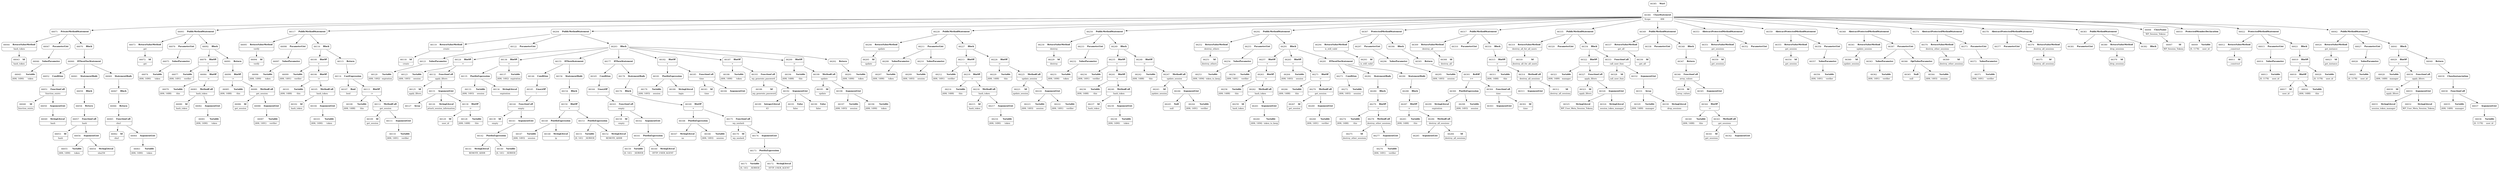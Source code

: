 digraph ast {
node [shape=none];
66049 [label=<<TABLE border='1' cellspacing='0' cellpadding='10' style='rounded' ><TR><TD border='0'>66049</TD><TD border='0'><B>StringLiteral</B></TD></TR><HR/><TR><TD border='0' cellpadding='5' colspan='2'>hash</TD></TR></TABLE>>];
66048 [label=<<TABLE border='1' cellspacing='0' cellpadding='10' style='rounded' ><TR><TD border='0'>66048</TD><TD border='0'><B>Id</B></TD></TR><HR/><TR><TD border='0' cellpadding='5' colspan='2'>function_exists</TD></TR></TABLE>>];
66051 [label=<<TABLE border='1' cellspacing='0' cellpadding='10' style='rounded' ><TR><TD border='0'>66051</TD><TD border='0'><B>FunctionCall</B></TD></TR><HR/><TR><TD border='0' cellpadding='5' colspan='2'>function_exists</TD></TR></TABLE>>];
66051 -> 66048 [weight=2];
66051 -> 66050 [weight=2];
66050 [label=<<TABLE border='1' cellspacing='0' cellpadding='10' style='rounded' ><TR><TD border='0'>66050</TD><TD border='0'><B>ArgumentList</B></TD></TR></TABLE>>];
66050 -> 66049 [weight=2];
66053 [label=<<TABLE border='1' cellspacing='0' cellpadding='10' style='rounded' ><TR><TD border='0'>66053</TD><TD border='0'><B>Id</B></TD></TR><HR/><TR><TD border='0' cellpadding='5' colspan='2'>hash</TD></TR></TABLE>>];
66052 [label=<<TABLE border='1' cellspacing='0' cellpadding='10' style='rounded' ><TR><TD border='0'>66052</TD><TD border='0'><B>Condition</B></TD></TR></TABLE>>];
66052 -> 66051 [weight=2];
66055 [label=<<TABLE border='1' cellspacing='0' cellpadding='10' style='rounded' ><TR><TD border='0'>66055</TD><TD border='0'><B>Variable</B></TD></TR><HR/><TR><TD border='0' cellpadding='5'>(406, 1490)</TD><TD border='0' cellpadding='5'>token</TD></TR></TABLE>>];
66054 [label=<<TABLE border='1' cellspacing='0' cellpadding='10' style='rounded' ><TR><TD border='0'>66054</TD><TD border='0'><B>StringLiteral</B></TD></TR><HR/><TR><TD border='0' cellpadding='5' colspan='2'>sha256</TD></TR></TABLE>>];
66057 [label=<<TABLE border='1' cellspacing='0' cellpadding='10' style='rounded' ><TR><TD border='0'>66057</TD><TD border='0'><B>FunctionCall</B></TD></TR><HR/><TR><TD border='0' cellpadding='5' colspan='2'>hash</TD></TR></TABLE>>];
66057 -> 66053 [weight=2];
66057 -> 66056 [weight=2];
66056 [label=<<TABLE border='1' cellspacing='0' cellpadding='10' style='rounded' ><TR><TD border='0'>66056</TD><TD border='0'><B>ArgumentList</B></TD></TR></TABLE>>];
66056 -> 66054 [weight=2];
66056 -> 66055 [weight=2];
66059 [label=<<TABLE border='1' cellspacing='0' cellpadding='10' style='rounded' ><TR><TD border='0'>66059</TD><TD border='0'><B>Block</B></TD></TR></TABLE>>];
66059 -> 66058 [weight=2];
66058 [label=<<TABLE border='1' cellspacing='0' cellpadding='10' style='rounded' ><TR><TD border='0'>66058</TD><TD border='0'><B>Return</B></TD></TR></TABLE>>];
66058 -> 66057 [weight=2];
66061 [label=<<TABLE border='1' cellspacing='0' cellpadding='10' style='rounded' ><TR><TD border='0'>66061</TD><TD border='0'><B>StatementBody</B></TD></TR></TABLE>>];
66061 -> 66059 [weight=2];
66060 [label=<<TABLE border='1' cellspacing='0' cellpadding='10' style='rounded' ><TR><TD border='0'>66060</TD><TD border='0'><B>IfThenElseStatement</B></TD></TR></TABLE>>];
66060 -> 66052 [weight=2];
66060 -> 66061 [weight=2];
66060 -> 66069 [weight=2];
66063 [label=<<TABLE border='1' cellspacing='0' cellpadding='10' style='rounded' ><TR><TD border='0'>66063</TD><TD border='0'><B>Variable</B></TD></TR><HR/><TR><TD border='0' cellpadding='5'>(406, 1490)</TD><TD border='0' cellpadding='5'>token</TD></TR></TABLE>>];
66062 [label=<<TABLE border='1' cellspacing='0' cellpadding='10' style='rounded' ><TR><TD border='0'>66062</TD><TD border='0'><B>Id</B></TD></TR><HR/><TR><TD border='0' cellpadding='5' colspan='2'>sha1</TD></TR></TABLE>>];
66065 [label=<<TABLE border='1' cellspacing='0' cellpadding='10' style='rounded' ><TR><TD border='0'>66065</TD><TD border='0'><B>FunctionCall</B></TD></TR><HR/><TR><TD border='0' cellpadding='5' colspan='2'>sha1</TD></TR></TABLE>>];
66065 -> 66062 [weight=2];
66065 -> 66064 [weight=2];
66064 [label=<<TABLE border='1' cellspacing='0' cellpadding='10' style='rounded' ><TR><TD border='0'>66064</TD><TD border='0'><B>ArgumentList</B></TD></TR></TABLE>>];
66064 -> 66063 [weight=2];
66067 [label=<<TABLE border='1' cellspacing='0' cellpadding='10' style='rounded' ><TR><TD border='0'>66067</TD><TD border='0'><B>Block</B></TD></TR></TABLE>>];
66067 -> 66066 [weight=2];
66066 [label=<<TABLE border='1' cellspacing='0' cellpadding='10' style='rounded' ><TR><TD border='0'>66066</TD><TD border='0'><B>Return</B></TD></TR></TABLE>>];
66066 -> 66065 [weight=2];
66069 [label=<<TABLE border='1' cellspacing='0' cellpadding='10' style='rounded' ><TR><TD border='0'>66069</TD><TD border='0'><B>StatementBody</B></TD></TR></TABLE>>];
66069 -> 66067 [weight=2];
66071 [label=<<TABLE border='1' cellspacing='0' cellpadding='10' style='rounded' ><TR><TD border='0'>66071</TD><TD border='0'><B>PrivateMethodStatement</B></TD></TR></TABLE>>];
66071 -> 66044 [weight=2];
66071 -> 66047 [weight=2];
66071 -> 66070 [weight=2];
66070 [label=<<TABLE border='1' cellspacing='0' cellpadding='10' style='rounded' ><TR><TD border='0'>66070</TD><TD border='0'><B>Block</B></TD></TR></TABLE>>];
66070 -> 66060 [weight=2];
66073 [label=<<TABLE border='1' cellspacing='0' cellpadding='10' style='rounded' ><TR><TD border='0'>66073</TD><TD border='0'><B>ReturnValueMethod</B></TD></TR><HR/><TR><TD border='0' cellpadding='5' colspan='2'>get</TD></TR></TABLE>>];
66073 -> 66072 [weight=2];
66072 [label=<<TABLE border='1' cellspacing='0' cellpadding='10' style='rounded' ><TR><TD border='0'>66072</TD><TD border='0'><B>Id</B></TD></TR><HR/><TR><TD border='0' cellpadding='5' colspan='2'>get</TD></TR></TABLE>>];
66075 [label=<<TABLE border='1' cellspacing='0' cellpadding='10' style='rounded' ><TR><TD border='0'>66075</TD><TD border='0'><B>ValueParameter</B></TD></TR></TABLE>>];
66075 -> 66074 [weight=2];
66074 [label=<<TABLE border='1' cellspacing='0' cellpadding='10' style='rounded' ><TR><TD border='0'>66074</TD><TD border='0'><B>Variable</B></TD></TR><HR/><TR><TD border='0' cellpadding='5'>(406, 1490)</TD><TD border='0' cellpadding='5'>token</TD></TR></TABLE>>];
66077 [label=<<TABLE border='1' cellspacing='0' cellpadding='10' style='rounded' ><TR><TD border='0'>66077</TD><TD border='0'><B>Variable</B></TD></TR><HR/><TR><TD border='0' cellpadding='5'>(406, 1491)</TD><TD border='0' cellpadding='5'>verifier</TD></TR></TABLE>>];
66076 [label=<<TABLE border='1' cellspacing='0' cellpadding='10' style='rounded' ><TR><TD border='0'>66076</TD><TD border='0'><B>ParameterList</B></TD></TR></TABLE>>];
66076 -> 66075 [weight=2];
66079 [label=<<TABLE border='1' cellspacing='0' cellpadding='10' style='rounded' ><TR><TD border='0'>66079</TD><TD border='0'><B>Variable</B></TD></TR><HR/><TR><TD border='0' cellpadding='5'>(406, 1488)</TD><TD border='0' cellpadding='5'>this</TD></TR></TABLE>>];
66078 [label=<<TABLE border='1' cellspacing='0' cellpadding='10' style='rounded' ><TR><TD border='0'>66078</TD><TD border='0'><B>BinOP</B></TD></TR><HR/><TR><TD border='0' cellpadding='5' colspan='2'>=</TD></TR></TABLE>>];
66078 -> 66077 [weight=2];
66078 -> 66084 [weight=2];
66081 [label=<<TABLE border='1' cellspacing='0' cellpadding='10' style='rounded' ><TR><TD border='0'>66081</TD><TD border='0'><B>Variable</B></TD></TR><HR/><TR><TD border='0' cellpadding='5'>(406, 1490)</TD><TD border='0' cellpadding='5'>token</TD></TR></TABLE>>];
66080 [label=<<TABLE border='1' cellspacing='0' cellpadding='10' style='rounded' ><TR><TD border='0'>66080</TD><TD border='0'><B>Id</B></TD></TR><HR/><TR><TD border='0' cellpadding='5' colspan='2'>hash_token</TD></TR></TABLE>>];
66083 [label=<<TABLE border='1' cellspacing='0' cellpadding='10' style='rounded' ><TR><TD border='0'>66083</TD><TD border='0'><B>MethodCall</B></TD></TR><HR/><TR><TD border='0' cellpadding='5' colspan='2'>hash_token</TD></TR></TABLE>>];
66083 -> 66080 [weight=2];
66083 -> 66082 [weight=2];
66082 [label=<<TABLE border='1' cellspacing='0' cellpadding='10' style='rounded' ><TR><TD border='0'>66082</TD><TD border='0'><B>ArgumentList</B></TD></TR></TABLE>>];
66082 -> 66081 [weight=2];
66085 [label=<<TABLE border='1' cellspacing='0' cellpadding='10' style='rounded' ><TR><TD border='0'>66085</TD><TD border='0'><B>Variable</B></TD></TR><HR/><TR><TD border='0' cellpadding='5'>(406, 1488)</TD><TD border='0' cellpadding='5'>this</TD></TR></TABLE>>];
66084 [label=<<TABLE border='1' cellspacing='0' cellpadding='10' style='rounded' ><TR><TD border='0'>66084</TD><TD border='0'><B>BinOP</B></TD></TR><HR/><TR><TD border='0' cellpadding='5' colspan='2'>-&gt;</TD></TR></TABLE>>];
66084 -> 66079 [weight=2];
66084 -> 66083 [weight=2];
66087 [label=<<TABLE border='1' cellspacing='0' cellpadding='10' style='rounded' ><TR><TD border='0'>66087</TD><TD border='0'><B>Variable</B></TD></TR><HR/><TR><TD border='0' cellpadding='5'>(406, 1491)</TD><TD border='0' cellpadding='5'>verifier</TD></TR></TABLE>>];
66086 [label=<<TABLE border='1' cellspacing='0' cellpadding='10' style='rounded' ><TR><TD border='0'>66086</TD><TD border='0'><B>Id</B></TD></TR><HR/><TR><TD border='0' cellpadding='5' colspan='2'>get_session</TD></TR></TABLE>>];
66089 [label=<<TABLE border='1' cellspacing='0' cellpadding='10' style='rounded' ><TR><TD border='0'>66089</TD><TD border='0'><B>MethodCall</B></TD></TR><HR/><TR><TD border='0' cellpadding='5' colspan='2'>get_session</TD></TR></TABLE>>];
66089 -> 66086 [weight=2];
66089 -> 66088 [weight=2];
66088 [label=<<TABLE border='1' cellspacing='0' cellpadding='10' style='rounded' ><TR><TD border='0'>66088</TD><TD border='0'><B>ArgumentList</B></TD></TR></TABLE>>];
66088 -> 66087 [weight=2];
66091 [label=<<TABLE border='1' cellspacing='0' cellpadding='10' style='rounded' ><TR><TD border='0'>66091</TD><TD border='0'><B>Return</B></TD></TR></TABLE>>];
66091 -> 66090 [weight=2];
66090 [label=<<TABLE border='1' cellspacing='0' cellpadding='10' style='rounded' ><TR><TD border='0'>66090</TD><TD border='0'><B>BinOP</B></TD></TR><HR/><TR><TD border='0' cellpadding='5' colspan='2'>-&gt;</TD></TR></TABLE>>];
66090 -> 66085 [weight=2];
66090 -> 66089 [weight=2];
66093 [label=<<TABLE border='1' cellspacing='0' cellpadding='10' style='rounded' ><TR><TD border='0'>66093</TD><TD border='0'><B>PublicMethodStatement</B></TD></TR></TABLE>>];
66093 -> 66073 [weight=2];
66093 -> 66076 [weight=2];
66093 -> 66092 [weight=2];
66092 [label=<<TABLE border='1' cellspacing='0' cellpadding='10' style='rounded' ><TR><TD border='0'>66092</TD><TD border='0'><B>Block</B></TD></TR></TABLE>>];
66092 -> 66078 [weight=2];
66092 -> 66091 [weight=2];
66095 [label=<<TABLE border='1' cellspacing='0' cellpadding='10' style='rounded' ><TR><TD border='0'>66095</TD><TD border='0'><B>ReturnValueMethod</B></TD></TR><HR/><TR><TD border='0' cellpadding='5' colspan='2'>verify</TD></TR></TABLE>>];
66095 -> 66094 [weight=2];
66094 [label=<<TABLE border='1' cellspacing='0' cellpadding='10' style='rounded' ><TR><TD border='0'>66094</TD><TD border='0'><B>Id</B></TD></TR><HR/><TR><TD border='0' cellpadding='5' colspan='2'>verify</TD></TR></TABLE>>];
66097 [label=<<TABLE border='1' cellspacing='0' cellpadding='10' style='rounded' ><TR><TD border='0'>66097</TD><TD border='0'><B>ValueParameter</B></TD></TR></TABLE>>];
66097 -> 66096 [weight=2];
66096 [label=<<TABLE border='1' cellspacing='0' cellpadding='10' style='rounded' ><TR><TD border='0'>66096</TD><TD border='0'><B>Variable</B></TD></TR><HR/><TR><TD border='0' cellpadding='5'>(406, 1490)</TD><TD border='0' cellpadding='5'>token</TD></TR></TABLE>>];
66099 [label=<<TABLE border='1' cellspacing='0' cellpadding='10' style='rounded' ><TR><TD border='0'>66099</TD><TD border='0'><B>Variable</B></TD></TR><HR/><TR><TD border='0' cellpadding='5'>(406, 1491)</TD><TD border='0' cellpadding='5'>verifier</TD></TR></TABLE>>];
66098 [label=<<TABLE border='1' cellspacing='0' cellpadding='10' style='rounded' ><TR><TD border='0'>66098</TD><TD border='0'><B>ParameterList</B></TD></TR></TABLE>>];
66098 -> 66097 [weight=2];
66101 [label=<<TABLE border='1' cellspacing='0' cellpadding='10' style='rounded' ><TR><TD border='0'>66101</TD><TD border='0'><B>Variable</B></TD></TR><HR/><TR><TD border='0' cellpadding='5'>(406, 1488)</TD><TD border='0' cellpadding='5'>this</TD></TR></TABLE>>];
66100 [label=<<TABLE border='1' cellspacing='0' cellpadding='10' style='rounded' ><TR><TD border='0'>66100</TD><TD border='0'><B>BinOP</B></TD></TR><HR/><TR><TD border='0' cellpadding='5' colspan='2'>=</TD></TR></TABLE>>];
66100 -> 66099 [weight=2];
66100 -> 66106 [weight=2];
66103 [label=<<TABLE border='1' cellspacing='0' cellpadding='10' style='rounded' ><TR><TD border='0'>66103</TD><TD border='0'><B>Variable</B></TD></TR><HR/><TR><TD border='0' cellpadding='5'>(406, 1490)</TD><TD border='0' cellpadding='5'>token</TD></TR></TABLE>>];
66102 [label=<<TABLE border='1' cellspacing='0' cellpadding='10' style='rounded' ><TR><TD border='0'>66102</TD><TD border='0'><B>Id</B></TD></TR><HR/><TR><TD border='0' cellpadding='5' colspan='2'>hash_token</TD></TR></TABLE>>];
66105 [label=<<TABLE border='1' cellspacing='0' cellpadding='10' style='rounded' ><TR><TD border='0'>66105</TD><TD border='0'><B>MethodCall</B></TD></TR><HR/><TR><TD border='0' cellpadding='5' colspan='2'>hash_token</TD></TR></TABLE>>];
66105 -> 66102 [weight=2];
66105 -> 66104 [weight=2];
66104 [label=<<TABLE border='1' cellspacing='0' cellpadding='10' style='rounded' ><TR><TD border='0'>66104</TD><TD border='0'><B>ArgumentList</B></TD></TR></TABLE>>];
66104 -> 66103 [weight=2];
66107 [label=<<TABLE border='1' cellspacing='0' cellpadding='10' style='rounded' ><TR><TD border='0'>66107</TD><TD border='0'><B>Bool</B></TD></TR><HR/><TR><TD border='0' cellpadding='5' colspan='2'>bool</TD></TR></TABLE>>];
66106 [label=<<TABLE border='1' cellspacing='0' cellpadding='10' style='rounded' ><TR><TD border='0'>66106</TD><TD border='0'><B>BinOP</B></TD></TR><HR/><TR><TD border='0' cellpadding='5' colspan='2'>-&gt;</TD></TR></TABLE>>];
66106 -> 66101 [weight=2];
66106 -> 66105 [weight=2];
66109 [label=<<TABLE border='1' cellspacing='0' cellpadding='10' style='rounded' ><TR><TD border='0'>66109</TD><TD border='0'><B>Id</B></TD></TR><HR/><TR><TD border='0' cellpadding='5' colspan='2'>get_session</TD></TR></TABLE>>];
66108 [label=<<TABLE border='1' cellspacing='0' cellpadding='10' style='rounded' ><TR><TD border='0'>66108</TD><TD border='0'><B>Variable</B></TD></TR><HR/><TR><TD border='0' cellpadding='5'>(406, 1488)</TD><TD border='0' cellpadding='5'>this</TD></TR></TABLE>>];
66111 [label=<<TABLE border='1' cellspacing='0' cellpadding='10' style='rounded' ><TR><TD border='0'>66111</TD><TD border='0'><B>ArgumentList</B></TD></TR></TABLE>>];
66111 -> 66110 [weight=2];
66110 [label=<<TABLE border='1' cellspacing='0' cellpadding='10' style='rounded' ><TR><TD border='0'>66110</TD><TD border='0'><B>Variable</B></TD></TR><HR/><TR><TD border='0' cellpadding='5'>(406, 1491)</TD><TD border='0' cellpadding='5'>verifier</TD></TR></TABLE>>];
66113 [label=<<TABLE border='1' cellspacing='0' cellpadding='10' style='rounded' ><TR><TD border='0'>66113</TD><TD border='0'><B>BinOP</B></TD></TR><HR/><TR><TD border='0' cellpadding='5' colspan='2'>-&gt;</TD></TR></TABLE>>];
66113 -> 66108 [weight=2];
66113 -> 66112 [weight=2];
66112 [label=<<TABLE border='1' cellspacing='0' cellpadding='10' style='rounded' ><TR><TD border='0'>66112</TD><TD border='0'><B>MethodCall</B></TD></TR><HR/><TR><TD border='0' cellpadding='5' colspan='2'>get_session</TD></TR></TABLE>>];
66112 -> 66109 [weight=2];
66112 -> 66111 [weight=2];
66115 [label=<<TABLE border='1' cellspacing='0' cellpadding='10' style='rounded' ><TR><TD border='0'>66115</TD><TD border='0'><B>Return</B></TD></TR></TABLE>>];
66115 -> 66114 [weight=2];
66114 [label=<<TABLE border='1' cellspacing='0' cellpadding='10' style='rounded' ><TR><TD border='0'>66114</TD><TD border='0'><B>CastExpression</B></TD></TR></TABLE>>];
66114 -> 66107 [weight=2];
66114 -> 66113 [weight=2];
66117 [label=<<TABLE border='1' cellspacing='0' cellpadding='10' style='rounded' ><TR><TD border='0'>66117</TD><TD border='0'><B>PublicMethodStatement</B></TD></TR></TABLE>>];
66117 -> 66095 [weight=2];
66117 -> 66098 [weight=2];
66117 -> 66116 [weight=2];
66116 [label=<<TABLE border='1' cellspacing='0' cellpadding='10' style='rounded' ><TR><TD border='0'>66116</TD><TD border='0'><B>Block</B></TD></TR></TABLE>>];
66116 -> 66100 [weight=2];
66116 -> 66115 [weight=2];
66119 [label=<<TABLE border='1' cellspacing='0' cellpadding='10' style='rounded' ><TR><TD border='0'>66119</TD><TD border='0'><B>ReturnValueMethod</B></TD></TR><HR/><TR><TD border='0' cellpadding='5' colspan='2'>create</TD></TR></TABLE>>];
66119 -> 66118 [weight=2];
66118 [label=<<TABLE border='1' cellspacing='0' cellpadding='10' style='rounded' ><TR><TD border='0'>66118</TD><TD border='0'><B>Id</B></TD></TR><HR/><TR><TD border='0' cellpadding='5' colspan='2'>create</TD></TR></TABLE>>];
66121 [label=<<TABLE border='1' cellspacing='0' cellpadding='10' style='rounded' ><TR><TD border='0'>66121</TD><TD border='0'><B>ValueParameter</B></TD></TR></TABLE>>];
66121 -> 66120 [weight=2];
66120 [label=<<TABLE border='1' cellspacing='0' cellpadding='10' style='rounded' ><TR><TD border='0'>66120</TD><TD border='0'><B>Variable</B></TD></TR><HR/><TR><TD border='0' cellpadding='5'>(406, 1492)</TD><TD border='0' cellpadding='5'>expiration</TD></TR></TABLE>>];
66123 [label=<<TABLE border='1' cellspacing='0' cellpadding='10' style='rounded' ><TR><TD border='0'>66123</TD><TD border='0'><B>Variable</B></TD></TR><HR/><TR><TD border='0' cellpadding='5'>(406, 1493)</TD><TD border='0' cellpadding='5'>session</TD></TR></TABLE>>];
66122 [label=<<TABLE border='1' cellspacing='0' cellpadding='10' style='rounded' ><TR><TD border='0'>66122</TD><TD border='0'><B>ParameterList</B></TD></TR></TABLE>>];
66122 -> 66121 [weight=2];
66125 [label=<<TABLE border='1' cellspacing='0' cellpadding='10' style='rounded' ><TR><TD border='0'>66125</TD><TD border='0'><B>Id</B></TD></TR><HR/><TR><TD border='0' cellpadding='5' colspan='2'>apply_filters</TD></TR></TABLE>>];
66124 [label=<<TABLE border='1' cellspacing='0' cellpadding='10' style='rounded' ><TR><TD border='0'>66124</TD><TD border='0'><B>BinOP</B></TD></TR><HR/><TR><TD border='0' cellpadding='5' colspan='2'>=</TD></TR></TABLE>>];
66124 -> 66123 [weight=2];
66124 -> 66132 [weight=2];
66127 [label=<<TABLE border='1' cellspacing='0' cellpadding='10' style='rounded' ><TR><TD border='0'>66127</TD><TD border='0'><B>Array</B></TD></TR></TABLE>>];
66126 [label=<<TABLE border='1' cellspacing='0' cellpadding='10' style='rounded' ><TR><TD border='0'>66126</TD><TD border='0'><B>StringLiteral</B></TD></TR><HR/><TR><TD border='0' cellpadding='5' colspan='2'>attach_session_information</TD></TR></TABLE>>];
66129 [label=<<TABLE border='1' cellspacing='0' cellpadding='10' style='rounded' ><TR><TD border='0'>66129</TD><TD border='0'><B>Id</B></TD></TR><HR/><TR><TD border='0' cellpadding='5' colspan='2'>user_id</TD></TR></TABLE>>];
66128 [label=<<TABLE border='1' cellspacing='0' cellpadding='10' style='rounded' ><TR><TD border='0'>66128</TD><TD border='0'><B>Variable</B></TD></TR><HR/><TR><TD border='0' cellpadding='5'>(406, 1488)</TD><TD border='0' cellpadding='5'>this</TD></TR></TABLE>>];
66131 [label=<<TABLE border='1' cellspacing='0' cellpadding='10' style='rounded' ><TR><TD border='0'>66131</TD><TD border='0'><B>ArgumentList</B></TD></TR></TABLE>>];
66131 -> 66126 [weight=2];
66131 -> 66127 [weight=2];
66131 -> 66130 [weight=2];
66130 [label=<<TABLE border='1' cellspacing='0' cellpadding='10' style='rounded' ><TR><TD border='0'>66130</TD><TD border='0'><B>BinOP</B></TD></TR><HR/><TR><TD border='0' cellpadding='5' colspan='2'>-&gt;</TD></TR></TABLE>>];
66130 -> 66128 [weight=2];
66130 -> 66129 [weight=2];
66133 [label=<<TABLE border='1' cellspacing='0' cellpadding='10' style='rounded' ><TR><TD border='0'>66133</TD><TD border='0'><B>Variable</B></TD></TR><HR/><TR><TD border='0' cellpadding='5'>(406, 1493)</TD><TD border='0' cellpadding='5'>session</TD></TR></TABLE>>];
66132 [label=<<TABLE border='1' cellspacing='0' cellpadding='10' style='rounded' ><TR><TD border='0'>66132</TD><TD border='0'><B>FunctionCall</B></TD></TR><HR/><TR><TD border='0' cellpadding='5' colspan='2'>apply_filters</TD></TR></TABLE>>];
66132 -> 66125 [weight=2];
66132 -> 66131 [weight=2];
66135 [label=<<TABLE border='1' cellspacing='0' cellpadding='10' style='rounded' ><TR><TD border='0'>66135</TD><TD border='0'><B>PostfixExpression</B></TD></TR></TABLE>>];
66135 -> 66133 [weight=2];
66135 -> 66134 [weight=2];
66134 [label=<<TABLE border='1' cellspacing='0' cellpadding='10' style='rounded' ><TR><TD border='0'>66134</TD><TD border='0'><B>StringLiteral</B></TD></TR><HR/><TR><TD border='0' cellpadding='5' colspan='2'>expiration</TD></TR></TABLE>>];
66137 [label=<<TABLE border='1' cellspacing='0' cellpadding='10' style='rounded' ><TR><TD border='0'>66137</TD><TD border='0'><B>Variable</B></TD></TR><HR/><TR><TD border='0' cellpadding='5'>(406, 1492)</TD><TD border='0' cellpadding='5'>expiration</TD></TR></TABLE>>];
66136 [label=<<TABLE border='1' cellspacing='0' cellpadding='10' style='rounded' ><TR><TD border='0'>66136</TD><TD border='0'><B>BinOP</B></TD></TR><HR/><TR><TD border='0' cellpadding='5' colspan='2'>=</TD></TR></TABLE>>];
66136 -> 66135 [weight=2];
66136 -> 66137 [weight=2];
66139 [label=<<TABLE border='1' cellspacing='0' cellpadding='10' style='rounded' ><TR><TD border='0'>66139</TD><TD border='0'><B>Id</B></TD></TR><HR/><TR><TD border='0' cellpadding='5' colspan='2'>empty</TD></TR></TABLE>>];
66141 [label=<<TABLE border='1' cellspacing='0' cellpadding='10' style='rounded' ><TR><TD border='0'>66141</TD><TD border='0'><B>StringLiteral</B></TD></TR><HR/><TR><TD border='0' cellpadding='5' colspan='2'>REMOTE_ADDR</TD></TR></TABLE>>];
66140 [label=<<TABLE border='1' cellspacing='0' cellpadding='10' style='rounded' ><TR><TD border='0'>66140</TD><TD border='0'><B>Variable</B></TD></TR><HR/><TR><TD border='0' cellpadding='5'>(0, 141)</TD><TD border='0' cellpadding='5'>_SERVER</TD></TR></TABLE>>];
66143 [label=<<TABLE border='1' cellspacing='0' cellpadding='10' style='rounded' ><TR><TD border='0'>66143</TD><TD border='0'><B>ArgumentList</B></TD></TR></TABLE>>];
66143 -> 66142 [weight=2];
66142 [label=<<TABLE border='1' cellspacing='0' cellpadding='10' style='rounded' ><TR><TD border='0'>66142</TD><TD border='0'><B>PostfixExpression</B></TD></TR></TABLE>>];
66142 -> 66140 [weight=2];
66142 -> 66141 [weight=2];
66145 [label=<<TABLE border='1' cellspacing='0' cellpadding='10' style='rounded' ><TR><TD border='0'>66145</TD><TD border='0'><B>UnaryOP</B></TD></TR><HR/><TR><TD border='0' cellpadding='5' colspan='2'>!</TD></TR></TABLE>>];
66145 -> 66144 [weight=2];
66144 [label=<<TABLE border='1' cellspacing='0' cellpadding='10' style='rounded' ><TR><TD border='0'>66144</TD><TD border='0'><B>FunctionCall</B></TD></TR><HR/><TR><TD border='0' cellpadding='5' colspan='2'>empty</TD></TR></TABLE>>];
66144 -> 66139 [weight=2];
66144 -> 66143 [weight=2];
66147 [label=<<TABLE border='1' cellspacing='0' cellpadding='10' style='rounded' ><TR><TD border='0'>66147</TD><TD border='0'><B>Variable</B></TD></TR><HR/><TR><TD border='0' cellpadding='5'>(406, 1493)</TD><TD border='0' cellpadding='5'>session</TD></TR></TABLE>>];
66146 [label=<<TABLE border='1' cellspacing='0' cellpadding='10' style='rounded' ><TR><TD border='0'>66146</TD><TD border='0'><B>Condition</B></TD></TR></TABLE>>];
66146 -> 66145 [weight=2];
66149 [label=<<TABLE border='1' cellspacing='0' cellpadding='10' style='rounded' ><TR><TD border='0'>66149</TD><TD border='0'><B>PostfixExpression</B></TD></TR></TABLE>>];
66149 -> 66147 [weight=2];
66149 -> 66148 [weight=2];
66148 [label=<<TABLE border='1' cellspacing='0' cellpadding='10' style='rounded' ><TR><TD border='0'>66148</TD><TD border='0'><B>StringLiteral</B></TD></TR><HR/><TR><TD border='0' cellpadding='5' colspan='2'>ip</TD></TR></TABLE>>];
66151 [label=<<TABLE border='1' cellspacing='0' cellpadding='10' style='rounded' ><TR><TD border='0'>66151</TD><TD border='0'><B>Variable</B></TD></TR><HR/><TR><TD border='0' cellpadding='5'>(0, 141)</TD><TD border='0' cellpadding='5'>_SERVER</TD></TR></TABLE>>];
66150 [label=<<TABLE border='1' cellspacing='0' cellpadding='10' style='rounded' ><TR><TD border='0'>66150</TD><TD border='0'><B>BinOP</B></TD></TR><HR/><TR><TD border='0' cellpadding='5' colspan='2'>=</TD></TR></TABLE>>];
66150 -> 66149 [weight=2];
66150 -> 66153 [weight=2];
66153 [label=<<TABLE border='1' cellspacing='0' cellpadding='10' style='rounded' ><TR><TD border='0'>66153</TD><TD border='0'><B>PostfixExpression</B></TD></TR></TABLE>>];
66153 -> 66151 [weight=2];
66153 -> 66152 [weight=2];
66152 [label=<<TABLE border='1' cellspacing='0' cellpadding='10' style='rounded' ><TR><TD border='0'>66152</TD><TD border='0'><B>StringLiteral</B></TD></TR><HR/><TR><TD border='0' cellpadding='5' colspan='2'>REMOTE_ADDR</TD></TR></TABLE>>];
66155 [label=<<TABLE border='1' cellspacing='0' cellpadding='10' style='rounded' ><TR><TD border='0'>66155</TD><TD border='0'><B>IfThenStatement</B></TD></TR></TABLE>>];
66155 -> 66146 [weight=2];
66155 -> 66156 [weight=2];
66154 [label=<<TABLE border='1' cellspacing='0' cellpadding='10' style='rounded' ><TR><TD border='0'>66154</TD><TD border='0'><B>Block</B></TD></TR></TABLE>>];
66154 -> 66150 [weight=2];
66156 [label=<<TABLE border='1' cellspacing='0' cellpadding='10' style='rounded' ><TR><TD border='0'>66156</TD><TD border='0'><B>StatementBody</B></TD></TR></TABLE>>];
66156 -> 66154 [weight=2];
66159 [label=<<TABLE border='1' cellspacing='0' cellpadding='10' style='rounded' ><TR><TD border='0'>66159</TD><TD border='0'><B>Variable</B></TD></TR><HR/><TR><TD border='0' cellpadding='5'>(0, 141)</TD><TD border='0' cellpadding='5'>_SERVER</TD></TR></TABLE>>];
66158 [label=<<TABLE border='1' cellspacing='0' cellpadding='10' style='rounded' ><TR><TD border='0'>66158</TD><TD border='0'><B>Id</B></TD></TR><HR/><TR><TD border='0' cellpadding='5' colspan='2'>empty</TD></TR></TABLE>>];
66161 [label=<<TABLE border='1' cellspacing='0' cellpadding='10' style='rounded' ><TR><TD border='0'>66161</TD><TD border='0'><B>PostfixExpression</B></TD></TR></TABLE>>];
66161 -> 66159 [weight=2];
66161 -> 66160 [weight=2];
66160 [label=<<TABLE border='1' cellspacing='0' cellpadding='10' style='rounded' ><TR><TD border='0'>66160</TD><TD border='0'><B>StringLiteral</B></TD></TR><HR/><TR><TD border='0' cellpadding='5' colspan='2'>HTTP_USER_AGENT</TD></TR></TABLE>>];
66163 [label=<<TABLE border='1' cellspacing='0' cellpadding='10' style='rounded' ><TR><TD border='0'>66163</TD><TD border='0'><B>FunctionCall</B></TD></TR><HR/><TR><TD border='0' cellpadding='5' colspan='2'>empty</TD></TR></TABLE>>];
66163 -> 66158 [weight=2];
66163 -> 66162 [weight=2];
66162 [label=<<TABLE border='1' cellspacing='0' cellpadding='10' style='rounded' ><TR><TD border='0'>66162</TD><TD border='0'><B>ArgumentList</B></TD></TR></TABLE>>];
66162 -> 66161 [weight=2];
66165 [label=<<TABLE border='1' cellspacing='0' cellpadding='10' style='rounded' ><TR><TD border='0'>66165</TD><TD border='0'><B>Condition</B></TD></TR></TABLE>>];
66165 -> 66164 [weight=2];
66164 [label=<<TABLE border='1' cellspacing='0' cellpadding='10' style='rounded' ><TR><TD border='0'>66164</TD><TD border='0'><B>UnaryOP</B></TD></TR><HR/><TR><TD border='0' cellpadding='5' colspan='2'>!</TD></TR></TABLE>>];
66164 -> 66163 [weight=2];
66167 [label=<<TABLE border='1' cellspacing='0' cellpadding='10' style='rounded' ><TR><TD border='0'>66167</TD><TD border='0'><B>StringLiteral</B></TD></TR><HR/><TR><TD border='0' cellpadding='5' colspan='2'>ua</TD></TR></TABLE>>];
66166 [label=<<TABLE border='1' cellspacing='0' cellpadding='10' style='rounded' ><TR><TD border='0'>66166</TD><TD border='0'><B>Variable</B></TD></TR><HR/><TR><TD border='0' cellpadding='5'>(406, 1493)</TD><TD border='0' cellpadding='5'>session</TD></TR></TABLE>>];
66169 [label=<<TABLE border='1' cellspacing='0' cellpadding='10' style='rounded' ><TR><TD border='0'>66169</TD><TD border='0'><B>BinOP</B></TD></TR><HR/><TR><TD border='0' cellpadding='5' colspan='2'>=</TD></TR></TABLE>>];
66169 -> 66168 [weight=2];
66169 -> 66175 [weight=2];
66168 [label=<<TABLE border='1' cellspacing='0' cellpadding='10' style='rounded' ><TR><TD border='0'>66168</TD><TD border='0'><B>PostfixExpression</B></TD></TR></TABLE>>];
66168 -> 66166 [weight=2];
66168 -> 66167 [weight=2];
66171 [label=<<TABLE border='1' cellspacing='0' cellpadding='10' style='rounded' ><TR><TD border='0'>66171</TD><TD border='0'><B>Variable</B></TD></TR><HR/><TR><TD border='0' cellpadding='5'>(0, 141)</TD><TD border='0' cellpadding='5'>_SERVER</TD></TR></TABLE>>];
66170 [label=<<TABLE border='1' cellspacing='0' cellpadding='10' style='rounded' ><TR><TD border='0'>66170</TD><TD border='0'><B>Id</B></TD></TR><HR/><TR><TD border='0' cellpadding='5' colspan='2'>wp_unslash</TD></TR></TABLE>>];
66173 [label=<<TABLE border='1' cellspacing='0' cellpadding='10' style='rounded' ><TR><TD border='0'>66173</TD><TD border='0'><B>PostfixExpression</B></TD></TR></TABLE>>];
66173 -> 66171 [weight=2];
66173 -> 66172 [weight=2];
66172 [label=<<TABLE border='1' cellspacing='0' cellpadding='10' style='rounded' ><TR><TD border='0'>66172</TD><TD border='0'><B>StringLiteral</B></TD></TR><HR/><TR><TD border='0' cellpadding='5' colspan='2'>HTTP_USER_AGENT</TD></TR></TABLE>>];
66175 [label=<<TABLE border='1' cellspacing='0' cellpadding='10' style='rounded' ><TR><TD border='0'>66175</TD><TD border='0'><B>FunctionCall</B></TD></TR><HR/><TR><TD border='0' cellpadding='5' colspan='2'>wp_unslash</TD></TR></TABLE>>];
66175 -> 66170 [weight=2];
66175 -> 66174 [weight=2];
66174 [label=<<TABLE border='1' cellspacing='0' cellpadding='10' style='rounded' ><TR><TD border='0'>66174</TD><TD border='0'><B>ArgumentList</B></TD></TR></TABLE>>];
66174 -> 66173 [weight=2];
66177 [label=<<TABLE border='1' cellspacing='0' cellpadding='10' style='rounded' ><TR><TD border='0'>66177</TD><TD border='0'><B>IfThenStatement</B></TD></TR></TABLE>>];
66177 -> 66165 [weight=2];
66177 -> 66178 [weight=2];
66176 [label=<<TABLE border='1' cellspacing='0' cellpadding='10' style='rounded' ><TR><TD border='0'>66176</TD><TD border='0'><B>Block</B></TD></TR></TABLE>>];
66176 -> 66169 [weight=2];
66179 [label=<<TABLE border='1' cellspacing='0' cellpadding='10' style='rounded' ><TR><TD border='0'>66179</TD><TD border='0'><B>Variable</B></TD></TR><HR/><TR><TD border='0' cellpadding='5'>(406, 1493)</TD><TD border='0' cellpadding='5'>session</TD></TR></TABLE>>];
66178 [label=<<TABLE border='1' cellspacing='0' cellpadding='10' style='rounded' ><TR><TD border='0'>66178</TD><TD border='0'><B>StatementBody</B></TD></TR></TABLE>>];
66178 -> 66176 [weight=2];
66181 [label=<<TABLE border='1' cellspacing='0' cellpadding='10' style='rounded' ><TR><TD border='0'>66181</TD><TD border='0'><B>PostfixExpression</B></TD></TR></TABLE>>];
66181 -> 66179 [weight=2];
66181 -> 66180 [weight=2];
66180 [label=<<TABLE border='1' cellspacing='0' cellpadding='10' style='rounded' ><TR><TD border='0'>66180</TD><TD border='0'><B>StringLiteral</B></TD></TR><HR/><TR><TD border='0' cellpadding='5' colspan='2'>login</TD></TR></TABLE>>];
66183 [label=<<TABLE border='1' cellspacing='0' cellpadding='10' style='rounded' ><TR><TD border='0'>66183</TD><TD border='0'><B>Id</B></TD></TR><HR/><TR><TD border='0' cellpadding='5' colspan='2'>time</TD></TR></TABLE>>];
66182 [label=<<TABLE border='1' cellspacing='0' cellpadding='10' style='rounded' ><TR><TD border='0'>66182</TD><TD border='0'><B>BinOP</B></TD></TR><HR/><TR><TD border='0' cellpadding='5' colspan='2'>=</TD></TR></TABLE>>];
66182 -> 66181 [weight=2];
66182 -> 66185 [weight=2];
66185 [label=<<TABLE border='1' cellspacing='0' cellpadding='10' style='rounded' ><TR><TD border='0'>66185</TD><TD border='0'><B>FunctionCall</B></TD></TR><HR/><TR><TD border='0' cellpadding='5' colspan='2'>time</TD></TR></TABLE>>];
66185 -> 66183 [weight=2];
66185 -> 66184 [weight=2];
66184 [label=<<TABLE border='1' cellspacing='0' cellpadding='10' style='rounded' ><TR><TD border='0'>66184</TD><TD border='0'><B>ArgumentList</B></TD></TR></TABLE>>];
66187 [label=<<TABLE border='1' cellspacing='0' cellpadding='10' style='rounded' ><TR><TD border='0'>66187</TD><TD border='0'><B>BinOP</B></TD></TR><HR/><TR><TD border='0' cellpadding='5' colspan='2'>=</TD></TR></TABLE>>];
66187 -> 66186 [weight=2];
66187 -> 66193 [weight=2];
66186 [label=<<TABLE border='1' cellspacing='0' cellpadding='10' style='rounded' ><TR><TD border='0'>66186</TD><TD border='0'><B>Variable</B></TD></TR><HR/><TR><TD border='0' cellpadding='5'>(406, 1490)</TD><TD border='0' cellpadding='5'>token</TD></TR></TABLE>>];
66189 [label=<<TABLE border='1' cellspacing='0' cellpadding='10' style='rounded' ><TR><TD border='0'>66189</TD><TD border='0'><B>IntegerLiteral</B></TD></TR><HR/><TR><TD border='0' cellpadding='5' colspan='2'>43</TD></TR></TABLE>>];
66188 [label=<<TABLE border='1' cellspacing='0' cellpadding='10' style='rounded' ><TR><TD border='0'>66188</TD><TD border='0'><B>Id</B></TD></TR><HR/><TR><TD border='0' cellpadding='5' colspan='2'>wp_generate_password</TD></TR></TABLE>>];
66191 [label=<<TABLE border='1' cellspacing='0' cellpadding='10' style='rounded' ><TR><TD border='0'>66191</TD><TD border='0'><B>False</B></TD></TR><HR/><TR><TD border='0' cellpadding='5' colspan='2'>false</TD></TR></TABLE>>];
66190 [label=<<TABLE border='1' cellspacing='0' cellpadding='10' style='rounded' ><TR><TD border='0'>66190</TD><TD border='0'><B>False</B></TD></TR><HR/><TR><TD border='0' cellpadding='5' colspan='2'>false</TD></TR></TABLE>>];
66193 [label=<<TABLE border='1' cellspacing='0' cellpadding='10' style='rounded' ><TR><TD border='0'>66193</TD><TD border='0'><B>FunctionCall</B></TD></TR><HR/><TR><TD border='0' cellpadding='5' colspan='2'>wp_generate_password</TD></TR></TABLE>>];
66193 -> 66188 [weight=2];
66193 -> 66192 [weight=2];
66192 [label=<<TABLE border='1' cellspacing='0' cellpadding='10' style='rounded' ><TR><TD border='0'>66192</TD><TD border='0'><B>ArgumentList</B></TD></TR></TABLE>>];
66192 -> 66189 [weight=2];
66192 -> 66190 [weight=2];
66192 -> 66191 [weight=2];
66195 [label=<<TABLE border='1' cellspacing='0' cellpadding='10' style='rounded' ><TR><TD border='0'>66195</TD><TD border='0'><B>Id</B></TD></TR><HR/><TR><TD border='0' cellpadding='5' colspan='2'>update</TD></TR></TABLE>>];
66194 [label=<<TABLE border='1' cellspacing='0' cellpadding='10' style='rounded' ><TR><TD border='0'>66194</TD><TD border='0'><B>Variable</B></TD></TR><HR/><TR><TD border='0' cellpadding='5'>(406, 1488)</TD><TD border='0' cellpadding='5'>this</TD></TR></TABLE>>];
66197 [label=<<TABLE border='1' cellspacing='0' cellpadding='10' style='rounded' ><TR><TD border='0'>66197</TD><TD border='0'><B>Variable</B></TD></TR><HR/><TR><TD border='0' cellpadding='5'>(406, 1493)</TD><TD border='0' cellpadding='5'>session</TD></TR></TABLE>>];
66196 [label=<<TABLE border='1' cellspacing='0' cellpadding='10' style='rounded' ><TR><TD border='0'>66196</TD><TD border='0'><B>Variable</B></TD></TR><HR/><TR><TD border='0' cellpadding='5'>(406, 1490)</TD><TD border='0' cellpadding='5'>token</TD></TR></TABLE>>];
66199 [label=<<TABLE border='1' cellspacing='0' cellpadding='10' style='rounded' ><TR><TD border='0'>66199</TD><TD border='0'><B>MethodCall</B></TD></TR><HR/><TR><TD border='0' cellpadding='5' colspan='2'>update</TD></TR></TABLE>>];
66199 -> 66195 [weight=2];
66199 -> 66198 [weight=2];
66198 [label=<<TABLE border='1' cellspacing='0' cellpadding='10' style='rounded' ><TR><TD border='0'>66198</TD><TD border='0'><B>ArgumentList</B></TD></TR></TABLE>>];
66198 -> 66196 [weight=2];
66198 -> 66197 [weight=2];
66201 [label=<<TABLE border='1' cellspacing='0' cellpadding='10' style='rounded' ><TR><TD border='0'>66201</TD><TD border='0'><B>Variable</B></TD></TR><HR/><TR><TD border='0' cellpadding='5'>(406, 1490)</TD><TD border='0' cellpadding='5'>token</TD></TR></TABLE>>];
66200 [label=<<TABLE border='1' cellspacing='0' cellpadding='10' style='rounded' ><TR><TD border='0'>66200</TD><TD border='0'><B>BinOP</B></TD></TR><HR/><TR><TD border='0' cellpadding='5' colspan='2'>-&gt;</TD></TR></TABLE>>];
66200 -> 66194 [weight=2];
66200 -> 66199 [weight=2];
66203 [label=<<TABLE border='1' cellspacing='0' cellpadding='10' style='rounded' ><TR><TD border='0'>66203</TD><TD border='0'><B>Block</B></TD></TR></TABLE>>];
66203 -> 66124 [weight=2];
66203 -> 66136 [weight=2];
66203 -> 66155 [weight=2];
66203 -> 66177 [weight=2];
66203 -> 66182 [weight=2];
66203 -> 66187 [weight=2];
66203 -> 66200 [weight=2];
66203 -> 66202 [weight=2];
66202 [label=<<TABLE border='1' cellspacing='0' cellpadding='10' style='rounded' ><TR><TD border='0'>66202</TD><TD border='0'><B>Return</B></TD></TR></TABLE>>];
66202 -> 66201 [weight=2];
66205 [label=<<TABLE border='1' cellspacing='0' cellpadding='10' style='rounded' ><TR><TD border='0'>66205</TD><TD border='0'><B>Id</B></TD></TR><HR/><TR><TD border='0' cellpadding='5' colspan='2'>update</TD></TR></TABLE>>];
66204 [label=<<TABLE border='1' cellspacing='0' cellpadding='10' style='rounded' ><TR><TD border='0'>66204</TD><TD border='0'><B>PublicMethodStatement</B></TD></TR></TABLE>>];
66204 -> 66119 [weight=2];
66204 -> 66122 [weight=2];
66204 -> 66203 [weight=2];
66207 [label=<<TABLE border='1' cellspacing='0' cellpadding='10' style='rounded' ><TR><TD border='0'>66207</TD><TD border='0'><B>Variable</B></TD></TR><HR/><TR><TD border='0' cellpadding='5'>(406, 1490)</TD><TD border='0' cellpadding='5'>token</TD></TR></TABLE>>];
66206 [label=<<TABLE border='1' cellspacing='0' cellpadding='10' style='rounded' ><TR><TD border='0'>66206</TD><TD border='0'><B>ReturnValueMethod</B></TD></TR><HR/><TR><TD border='0' cellpadding='5' colspan='2'>update</TD></TR></TABLE>>];
66206 -> 66205 [weight=2];
66209 [label=<<TABLE border='1' cellspacing='0' cellpadding='10' style='rounded' ><TR><TD border='0'>66209</TD><TD border='0'><B>Variable</B></TD></TR><HR/><TR><TD border='0' cellpadding='5'>(406, 1493)</TD><TD border='0' cellpadding='5'>session</TD></TR></TABLE>>];
66208 [label=<<TABLE border='1' cellspacing='0' cellpadding='10' style='rounded' ><TR><TD border='0'>66208</TD><TD border='0'><B>ValueParameter</B></TD></TR></TABLE>>];
66208 -> 66207 [weight=2];
66211 [label=<<TABLE border='1' cellspacing='0' cellpadding='10' style='rounded' ><TR><TD border='0'>66211</TD><TD border='0'><B>ParameterList</B></TD></TR></TABLE>>];
66211 -> 66208 [weight=2];
66211 -> 66210 [weight=2];
66210 [label=<<TABLE border='1' cellspacing='0' cellpadding='10' style='rounded' ><TR><TD border='0'>66210</TD><TD border='0'><B>ValueParameter</B></TD></TR></TABLE>>];
66210 -> 66209 [weight=2];
66213 [label=<<TABLE border='1' cellspacing='0' cellpadding='10' style='rounded' ><TR><TD border='0'>66213</TD><TD border='0'><B>BinOP</B></TD></TR><HR/><TR><TD border='0' cellpadding='5' colspan='2'>=</TD></TR></TABLE>>];
66213 -> 66212 [weight=2];
66213 -> 66219 [weight=2];
66212 [label=<<TABLE border='1' cellspacing='0' cellpadding='10' style='rounded' ><TR><TD border='0'>66212</TD><TD border='0'><B>Variable</B></TD></TR><HR/><TR><TD border='0' cellpadding='5'>(406, 1491)</TD><TD border='0' cellpadding='5'>verifier</TD></TR></TABLE>>];
66215 [label=<<TABLE border='1' cellspacing='0' cellpadding='10' style='rounded' ><TR><TD border='0'>66215</TD><TD border='0'><B>Id</B></TD></TR><HR/><TR><TD border='0' cellpadding='5' colspan='2'>hash_token</TD></TR></TABLE>>];
66214 [label=<<TABLE border='1' cellspacing='0' cellpadding='10' style='rounded' ><TR><TD border='0'>66214</TD><TD border='0'><B>Variable</B></TD></TR><HR/><TR><TD border='0' cellpadding='5'>(406, 1488)</TD><TD border='0' cellpadding='5'>this</TD></TR></TABLE>>];
66217 [label=<<TABLE border='1' cellspacing='0' cellpadding='10' style='rounded' ><TR><TD border='0'>66217</TD><TD border='0'><B>ArgumentList</B></TD></TR></TABLE>>];
66217 -> 66216 [weight=2];
66216 [label=<<TABLE border='1' cellspacing='0' cellpadding='10' style='rounded' ><TR><TD border='0'>66216</TD><TD border='0'><B>Variable</B></TD></TR><HR/><TR><TD border='0' cellpadding='5'>(406, 1490)</TD><TD border='0' cellpadding='5'>token</TD></TR></TABLE>>];
66219 [label=<<TABLE border='1' cellspacing='0' cellpadding='10' style='rounded' ><TR><TD border='0'>66219</TD><TD border='0'><B>BinOP</B></TD></TR><HR/><TR><TD border='0' cellpadding='5' colspan='2'>-&gt;</TD></TR></TABLE>>];
66219 -> 66214 [weight=2];
66219 -> 66218 [weight=2];
66218 [label=<<TABLE border='1' cellspacing='0' cellpadding='10' style='rounded' ><TR><TD border='0'>66218</TD><TD border='0'><B>MethodCall</B></TD></TR><HR/><TR><TD border='0' cellpadding='5' colspan='2'>hash_token</TD></TR></TABLE>>];
66218 -> 66215 [weight=2];
66218 -> 66217 [weight=2];
66221 [label=<<TABLE border='1' cellspacing='0' cellpadding='10' style='rounded' ><TR><TD border='0'>66221</TD><TD border='0'><B>Id</B></TD></TR><HR/><TR><TD border='0' cellpadding='5' colspan='2'>update_session</TD></TR></TABLE>>];
66220 [label=<<TABLE border='1' cellspacing='0' cellpadding='10' style='rounded' ><TR><TD border='0'>66220</TD><TD border='0'><B>Variable</B></TD></TR><HR/><TR><TD border='0' cellpadding='5'>(406, 1488)</TD><TD border='0' cellpadding='5'>this</TD></TR></TABLE>>];
66223 [label=<<TABLE border='1' cellspacing='0' cellpadding='10' style='rounded' ><TR><TD border='0'>66223</TD><TD border='0'><B>Variable</B></TD></TR><HR/><TR><TD border='0' cellpadding='5'>(406, 1493)</TD><TD border='0' cellpadding='5'>session</TD></TR></TABLE>>];
66222 [label=<<TABLE border='1' cellspacing='0' cellpadding='10' style='rounded' ><TR><TD border='0'>66222</TD><TD border='0'><B>Variable</B></TD></TR><HR/><TR><TD border='0' cellpadding='5'>(406, 1491)</TD><TD border='0' cellpadding='5'>verifier</TD></TR></TABLE>>];
66225 [label=<<TABLE border='1' cellspacing='0' cellpadding='10' style='rounded' ><TR><TD border='0'>66225</TD><TD border='0'><B>MethodCall</B></TD></TR><HR/><TR><TD border='0' cellpadding='5' colspan='2'>update_session</TD></TR></TABLE>>];
66225 -> 66221 [weight=2];
66225 -> 66224 [weight=2];
66224 [label=<<TABLE border='1' cellspacing='0' cellpadding='10' style='rounded' ><TR><TD border='0'>66224</TD><TD border='0'><B>ArgumentList</B></TD></TR></TABLE>>];
66224 -> 66222 [weight=2];
66224 -> 66223 [weight=2];
66227 [label=<<TABLE border='1' cellspacing='0' cellpadding='10' style='rounded' ><TR><TD border='0'>66227</TD><TD border='0'><B>Block</B></TD></TR></TABLE>>];
66227 -> 66213 [weight=2];
66227 -> 66226 [weight=2];
66226 [label=<<TABLE border='1' cellspacing='0' cellpadding='10' style='rounded' ><TR><TD border='0'>66226</TD><TD border='0'><B>BinOP</B></TD></TR><HR/><TR><TD border='0' cellpadding='5' colspan='2'>-&gt;</TD></TR></TABLE>>];
66226 -> 66220 [weight=2];
66226 -> 66225 [weight=2];
66229 [label=<<TABLE border='1' cellspacing='0' cellpadding='10' style='rounded' ><TR><TD border='0'>66229</TD><TD border='0'><B>Id</B></TD></TR><HR/><TR><TD border='0' cellpadding='5' colspan='2'>destroy</TD></TR></TABLE>>];
66228 [label=<<TABLE border='1' cellspacing='0' cellpadding='10' style='rounded' ><TR><TD border='0'>66228</TD><TD border='0'><B>PublicMethodStatement</B></TD></TR></TABLE>>];
66228 -> 66206 [weight=2];
66228 -> 66211 [weight=2];
66228 -> 66227 [weight=2];
66231 [label=<<TABLE border='1' cellspacing='0' cellpadding='10' style='rounded' ><TR><TD border='0'>66231</TD><TD border='0'><B>Variable</B></TD></TR><HR/><TR><TD border='0' cellpadding='5'>(406, 1490)</TD><TD border='0' cellpadding='5'>token</TD></TR></TABLE>>];
66230 [label=<<TABLE border='1' cellspacing='0' cellpadding='10' style='rounded' ><TR><TD border='0'>66230</TD><TD border='0'><B>ReturnValueMethod</B></TD></TR><HR/><TR><TD border='0' cellpadding='5' colspan='2'>destroy</TD></TR></TABLE>>];
66230 -> 66229 [weight=2];
66233 [label=<<TABLE border='1' cellspacing='0' cellpadding='10' style='rounded' ><TR><TD border='0'>66233</TD><TD border='0'><B>ParameterList</B></TD></TR></TABLE>>];
66233 -> 66232 [weight=2];
66232 [label=<<TABLE border='1' cellspacing='0' cellpadding='10' style='rounded' ><TR><TD border='0'>66232</TD><TD border='0'><B>ValueParameter</B></TD></TR></TABLE>>];
66232 -> 66231 [weight=2];
66235 [label=<<TABLE border='1' cellspacing='0' cellpadding='10' style='rounded' ><TR><TD border='0'>66235</TD><TD border='0'><B>BinOP</B></TD></TR><HR/><TR><TD border='0' cellpadding='5' colspan='2'>=</TD></TR></TABLE>>];
66235 -> 66234 [weight=2];
66235 -> 66241 [weight=2];
66234 [label=<<TABLE border='1' cellspacing='0' cellpadding='10' style='rounded' ><TR><TD border='0'>66234</TD><TD border='0'><B>Variable</B></TD></TR><HR/><TR><TD border='0' cellpadding='5'>(406, 1491)</TD><TD border='0' cellpadding='5'>verifier</TD></TR></TABLE>>];
66237 [label=<<TABLE border='1' cellspacing='0' cellpadding='10' style='rounded' ><TR><TD border='0'>66237</TD><TD border='0'><B>Id</B></TD></TR><HR/><TR><TD border='0' cellpadding='5' colspan='2'>hash_token</TD></TR></TABLE>>];
66236 [label=<<TABLE border='1' cellspacing='0' cellpadding='10' style='rounded' ><TR><TD border='0'>66236</TD><TD border='0'><B>Variable</B></TD></TR><HR/><TR><TD border='0' cellpadding='5'>(406, 1488)</TD><TD border='0' cellpadding='5'>this</TD></TR></TABLE>>];
66239 [label=<<TABLE border='1' cellspacing='0' cellpadding='10' style='rounded' ><TR><TD border='0'>66239</TD><TD border='0'><B>ArgumentList</B></TD></TR></TABLE>>];
66239 -> 66238 [weight=2];
66238 [label=<<TABLE border='1' cellspacing='0' cellpadding='10' style='rounded' ><TR><TD border='0'>66238</TD><TD border='0'><B>Variable</B></TD></TR><HR/><TR><TD border='0' cellpadding='5'>(406, 1490)</TD><TD border='0' cellpadding='5'>token</TD></TR></TABLE>>];
66241 [label=<<TABLE border='1' cellspacing='0' cellpadding='10' style='rounded' ><TR><TD border='0'>66241</TD><TD border='0'><B>BinOP</B></TD></TR><HR/><TR><TD border='0' cellpadding='5' colspan='2'>-&gt;</TD></TR></TABLE>>];
66241 -> 66236 [weight=2];
66241 -> 66240 [weight=2];
66240 [label=<<TABLE border='1' cellspacing='0' cellpadding='10' style='rounded' ><TR><TD border='0'>66240</TD><TD border='0'><B>MethodCall</B></TD></TR><HR/><TR><TD border='0' cellpadding='5' colspan='2'>hash_token</TD></TR></TABLE>>];
66240 -> 66237 [weight=2];
66240 -> 66239 [weight=2];
66243 [label=<<TABLE border='1' cellspacing='0' cellpadding='10' style='rounded' ><TR><TD border='0'>66243</TD><TD border='0'><B>Id</B></TD></TR><HR/><TR><TD border='0' cellpadding='5' colspan='2'>update_session</TD></TR></TABLE>>];
66242 [label=<<TABLE border='1' cellspacing='0' cellpadding='10' style='rounded' ><TR><TD border='0'>66242</TD><TD border='0'><B>Variable</B></TD></TR><HR/><TR><TD border='0' cellpadding='5'>(406, 1488)</TD><TD border='0' cellpadding='5'>this</TD></TR></TABLE>>];
66245 [label=<<TABLE border='1' cellspacing='0' cellpadding='10' style='rounded' ><TR><TD border='0'>66245</TD><TD border='0'><B>Null</B></TD></TR><HR/><TR><TD border='0' cellpadding='5' colspan='2'>null</TD></TR></TABLE>>];
66244 [label=<<TABLE border='1' cellspacing='0' cellpadding='10' style='rounded' ><TR><TD border='0'>66244</TD><TD border='0'><B>Variable</B></TD></TR><HR/><TR><TD border='0' cellpadding='5'>(406, 1491)</TD><TD border='0' cellpadding='5'>verifier</TD></TR></TABLE>>];
66247 [label=<<TABLE border='1' cellspacing='0' cellpadding='10' style='rounded' ><TR><TD border='0'>66247</TD><TD border='0'><B>MethodCall</B></TD></TR><HR/><TR><TD border='0' cellpadding='5' colspan='2'>update_session</TD></TR></TABLE>>];
66247 -> 66243 [weight=2];
66247 -> 66246 [weight=2];
66246 [label=<<TABLE border='1' cellspacing='0' cellpadding='10' style='rounded' ><TR><TD border='0'>66246</TD><TD border='0'><B>ArgumentList</B></TD></TR></TABLE>>];
66246 -> 66244 [weight=2];
66246 -> 66245 [weight=2];
66249 [label=<<TABLE border='1' cellspacing='0' cellpadding='10' style='rounded' ><TR><TD border='0'>66249</TD><TD border='0'><B>Block</B></TD></TR></TABLE>>];
66249 -> 66235 [weight=2];
66249 -> 66248 [weight=2];
66248 [label=<<TABLE border='1' cellspacing='0' cellpadding='10' style='rounded' ><TR><TD border='0'>66248</TD><TD border='0'><B>BinOP</B></TD></TR><HR/><TR><TD border='0' cellpadding='5' colspan='2'>-&gt;</TD></TR></TABLE>>];
66248 -> 66242 [weight=2];
66248 -> 66247 [weight=2];
66251 [label=<<TABLE border='1' cellspacing='0' cellpadding='10' style='rounded' ><TR><TD border='0'>66251</TD><TD border='0'><B>Id</B></TD></TR><HR/><TR><TD border='0' cellpadding='5' colspan='2'>destroy_others</TD></TR></TABLE>>];
66250 [label=<<TABLE border='1' cellspacing='0' cellpadding='10' style='rounded' ><TR><TD border='0'>66250</TD><TD border='0'><B>PublicMethodStatement</B></TD></TR></TABLE>>];
66250 -> 66230 [weight=2];
66250 -> 66233 [weight=2];
66250 -> 66249 [weight=2];
66253 [label=<<TABLE border='1' cellspacing='0' cellpadding='10' style='rounded' ><TR><TD border='0'>66253</TD><TD border='0'><B>Variable</B></TD></TR><HR/><TR><TD border='0' cellpadding='5'>(406, 1494)</TD><TD border='0' cellpadding='5'>token_to_keep</TD></TR></TABLE>>];
66252 [label=<<TABLE border='1' cellspacing='0' cellpadding='10' style='rounded' ><TR><TD border='0'>66252</TD><TD border='0'><B>ReturnValueMethod</B></TD></TR><HR/><TR><TD border='0' cellpadding='5' colspan='2'>destroy_others</TD></TR></TABLE>>];
66252 -> 66251 [weight=2];
66255 [label=<<TABLE border='1' cellspacing='0' cellpadding='10' style='rounded' ><TR><TD border='0'>66255</TD><TD border='0'><B>ParameterList</B></TD></TR></TABLE>>];
66255 -> 66254 [weight=2];
66254 [label=<<TABLE border='1' cellspacing='0' cellpadding='10' style='rounded' ><TR><TD border='0'>66254</TD><TD border='0'><B>ValueParameter</B></TD></TR></TABLE>>];
66254 -> 66253 [weight=2];
66257 [label=<<TABLE border='1' cellspacing='0' cellpadding='10' style='rounded' ><TR><TD border='0'>66257</TD><TD border='0'><B>BinOP</B></TD></TR><HR/><TR><TD border='0' cellpadding='5' colspan='2'>=</TD></TR></TABLE>>];
66257 -> 66256 [weight=2];
66257 -> 66263 [weight=2];
66256 [label=<<TABLE border='1' cellspacing='0' cellpadding='10' style='rounded' ><TR><TD border='0'>66256</TD><TD border='0'><B>Variable</B></TD></TR><HR/><TR><TD border='0' cellpadding='5'>(406, 1491)</TD><TD border='0' cellpadding='5'>verifier</TD></TR></TABLE>>];
66259 [label=<<TABLE border='1' cellspacing='0' cellpadding='10' style='rounded' ><TR><TD border='0'>66259</TD><TD border='0'><B>Id</B></TD></TR><HR/><TR><TD border='0' cellpadding='5' colspan='2'>hash_token</TD></TR></TABLE>>];
66258 [label=<<TABLE border='1' cellspacing='0' cellpadding='10' style='rounded' ><TR><TD border='0'>66258</TD><TD border='0'><B>Variable</B></TD></TR><HR/><TR><TD border='0' cellpadding='5'>(406, 1488)</TD><TD border='0' cellpadding='5'>this</TD></TR></TABLE>>];
66261 [label=<<TABLE border='1' cellspacing='0' cellpadding='10' style='rounded' ><TR><TD border='0'>66261</TD><TD border='0'><B>ArgumentList</B></TD></TR></TABLE>>];
66261 -> 66260 [weight=2];
66260 [label=<<TABLE border='1' cellspacing='0' cellpadding='10' style='rounded' ><TR><TD border='0'>66260</TD><TD border='0'><B>Variable</B></TD></TR><HR/><TR><TD border='0' cellpadding='5'>(406, 1494)</TD><TD border='0' cellpadding='5'>token_to_keep</TD></TR></TABLE>>];
66263 [label=<<TABLE border='1' cellspacing='0' cellpadding='10' style='rounded' ><TR><TD border='0'>66263</TD><TD border='0'><B>BinOP</B></TD></TR><HR/><TR><TD border='0' cellpadding='5' colspan='2'>-&gt;</TD></TR></TABLE>>];
66263 -> 66258 [weight=2];
66263 -> 66262 [weight=2];
66262 [label=<<TABLE border='1' cellspacing='0' cellpadding='10' style='rounded' ><TR><TD border='0'>66262</TD><TD border='0'><B>MethodCall</B></TD></TR><HR/><TR><TD border='0' cellpadding='5' colspan='2'>hash_token</TD></TR></TABLE>>];
66262 -> 66259 [weight=2];
66262 -> 66261 [weight=2];
66265 [label=<<TABLE border='1' cellspacing='0' cellpadding='10' style='rounded' ><TR><TD border='0'>66265</TD><TD border='0'><B>BinOP</B></TD></TR><HR/><TR><TD border='0' cellpadding='5' colspan='2'>=</TD></TR></TABLE>>];
66265 -> 66264 [weight=2];
66265 -> 66271 [weight=2];
66264 [label=<<TABLE border='1' cellspacing='0' cellpadding='10' style='rounded' ><TR><TD border='0'>66264</TD><TD border='0'><B>Variable</B></TD></TR><HR/><TR><TD border='0' cellpadding='5'>(406, 1493)</TD><TD border='0' cellpadding='5'>session</TD></TR></TABLE>>];
66267 [label=<<TABLE border='1' cellspacing='0' cellpadding='10' style='rounded' ><TR><TD border='0'>66267</TD><TD border='0'><B>Id</B></TD></TR><HR/><TR><TD border='0' cellpadding='5' colspan='2'>get_session</TD></TR></TABLE>>];
66266 [label=<<TABLE border='1' cellspacing='0' cellpadding='10' style='rounded' ><TR><TD border='0'>66266</TD><TD border='0'><B>Variable</B></TD></TR><HR/><TR><TD border='0' cellpadding='5'>(406, 1488)</TD><TD border='0' cellpadding='5'>this</TD></TR></TABLE>>];
66269 [label=<<TABLE border='1' cellspacing='0' cellpadding='10' style='rounded' ><TR><TD border='0'>66269</TD><TD border='0'><B>ArgumentList</B></TD></TR></TABLE>>];
66269 -> 66268 [weight=2];
66268 [label=<<TABLE border='1' cellspacing='0' cellpadding='10' style='rounded' ><TR><TD border='0'>66268</TD><TD border='0'><B>Variable</B></TD></TR><HR/><TR><TD border='0' cellpadding='5'>(406, 1491)</TD><TD border='0' cellpadding='5'>verifier</TD></TR></TABLE>>];
66271 [label=<<TABLE border='1' cellspacing='0' cellpadding='10' style='rounded' ><TR><TD border='0'>66271</TD><TD border='0'><B>BinOP</B></TD></TR><HR/><TR><TD border='0' cellpadding='5' colspan='2'>-&gt;</TD></TR></TABLE>>];
66271 -> 66266 [weight=2];
66271 -> 66270 [weight=2];
66270 [label=<<TABLE border='1' cellspacing='0' cellpadding='10' style='rounded' ><TR><TD border='0'>66270</TD><TD border='0'><B>MethodCall</B></TD></TR><HR/><TR><TD border='0' cellpadding='5' colspan='2'>get_session</TD></TR></TABLE>>];
66270 -> 66267 [weight=2];
66270 -> 66269 [weight=2];
66273 [label=<<TABLE border='1' cellspacing='0' cellpadding='10' style='rounded' ><TR><TD border='0'>66273</TD><TD border='0'><B>Condition</B></TD></TR></TABLE>>];
66273 -> 66272 [weight=2];
66272 [label=<<TABLE border='1' cellspacing='0' cellpadding='10' style='rounded' ><TR><TD border='0'>66272</TD><TD border='0'><B>Variable</B></TD></TR><HR/><TR><TD border='0' cellpadding='5'>(406, 1493)</TD><TD border='0' cellpadding='5'>session</TD></TR></TABLE>>];
66275 [label=<<TABLE border='1' cellspacing='0' cellpadding='10' style='rounded' ><TR><TD border='0'>66275</TD><TD border='0'><B>Id</B></TD></TR><HR/><TR><TD border='0' cellpadding='5' colspan='2'>destroy_other_sessions</TD></TR></TABLE>>];
66274 [label=<<TABLE border='1' cellspacing='0' cellpadding='10' style='rounded' ><TR><TD border='0'>66274</TD><TD border='0'><B>Variable</B></TD></TR><HR/><TR><TD border='0' cellpadding='5'>(406, 1488)</TD><TD border='0' cellpadding='5'>this</TD></TR></TABLE>>];
66277 [label=<<TABLE border='1' cellspacing='0' cellpadding='10' style='rounded' ><TR><TD border='0'>66277</TD><TD border='0'><B>ArgumentList</B></TD></TR></TABLE>>];
66277 -> 66276 [weight=2];
66276 [label=<<TABLE border='1' cellspacing='0' cellpadding='10' style='rounded' ><TR><TD border='0'>66276</TD><TD border='0'><B>Variable</B></TD></TR><HR/><TR><TD border='0' cellpadding='5'>(406, 1491)</TD><TD border='0' cellpadding='5'>verifier</TD></TR></TABLE>>];
66279 [label=<<TABLE border='1' cellspacing='0' cellpadding='10' style='rounded' ><TR><TD border='0'>66279</TD><TD border='0'><B>BinOP</B></TD></TR><HR/><TR><TD border='0' cellpadding='5' colspan='2'>-&gt;</TD></TR></TABLE>>];
66279 -> 66274 [weight=2];
66279 -> 66278 [weight=2];
66278 [label=<<TABLE border='1' cellspacing='0' cellpadding='10' style='rounded' ><TR><TD border='0'>66278</TD><TD border='0'><B>MethodCall</B></TD></TR><HR/><TR><TD border='0' cellpadding='5' colspan='2'>destroy_other_sessions</TD></TR></TABLE>>];
66278 -> 66275 [weight=2];
66278 -> 66277 [weight=2];
66281 [label=<<TABLE border='1' cellspacing='0' cellpadding='10' style='rounded' ><TR><TD border='0'>66281</TD><TD border='0'><B>IfThenElseStatement</B></TD></TR></TABLE>>];
66281 -> 66273 [weight=2];
66281 -> 66282 [weight=2];
66281 -> 66290 [weight=2];
66280 [label=<<TABLE border='1' cellspacing='0' cellpadding='10' style='rounded' ><TR><TD border='0'>66280</TD><TD border='0'><B>Block</B></TD></TR></TABLE>>];
66280 -> 66279 [weight=2];
66283 [label=<<TABLE border='1' cellspacing='0' cellpadding='10' style='rounded' ><TR><TD border='0'>66283</TD><TD border='0'><B>Variable</B></TD></TR><HR/><TR><TD border='0' cellpadding='5'>(406, 1488)</TD><TD border='0' cellpadding='5'>this</TD></TR></TABLE>>];
66282 [label=<<TABLE border='1' cellspacing='0' cellpadding='10' style='rounded' ><TR><TD border='0'>66282</TD><TD border='0'><B>StatementBody</B></TD></TR></TABLE>>];
66282 -> 66280 [weight=2];
66285 [label=<<TABLE border='1' cellspacing='0' cellpadding='10' style='rounded' ><TR><TD border='0'>66285</TD><TD border='0'><B>ArgumentList</B></TD></TR></TABLE>>];
66284 [label=<<TABLE border='1' cellspacing='0' cellpadding='10' style='rounded' ><TR><TD border='0'>66284</TD><TD border='0'><B>Id</B></TD></TR><HR/><TR><TD border='0' cellpadding='5' colspan='2'>destroy_all_sessions</TD></TR></TABLE>>];
66287 [label=<<TABLE border='1' cellspacing='0' cellpadding='10' style='rounded' ><TR><TD border='0'>66287</TD><TD border='0'><B>BinOP</B></TD></TR><HR/><TR><TD border='0' cellpadding='5' colspan='2'>-&gt;</TD></TR></TABLE>>];
66287 -> 66283 [weight=2];
66287 -> 66286 [weight=2];
66286 [label=<<TABLE border='1' cellspacing='0' cellpadding='10' style='rounded' ><TR><TD border='0'>66286</TD><TD border='0'><B>MethodCall</B></TD></TR><HR/><TR><TD border='0' cellpadding='5' colspan='2'>destroy_all_sessions</TD></TR></TABLE>>];
66286 -> 66284 [weight=2];
66286 -> 66285 [weight=2];
66288 [label=<<TABLE border='1' cellspacing='0' cellpadding='10' style='rounded' ><TR><TD border='0'>66288</TD><TD border='0'><B>Block</B></TD></TR></TABLE>>];
66288 -> 66287 [weight=2];
66291 [label=<<TABLE border='1' cellspacing='0' cellpadding='10' style='rounded' ><TR><TD border='0'>66291</TD><TD border='0'><B>Block</B></TD></TR></TABLE>>];
66291 -> 66257 [weight=2];
66291 -> 66265 [weight=2];
66291 -> 66281 [weight=2];
66290 [label=<<TABLE border='1' cellspacing='0' cellpadding='10' style='rounded' ><TR><TD border='0'>66290</TD><TD border='0'><B>StatementBody</B></TD></TR></TABLE>>];
66290 -> 66288 [weight=2];
66293 [label=<<TABLE border='1' cellspacing='0' cellpadding='10' style='rounded' ><TR><TD border='0'>66293</TD><TD border='0'><B>Id</B></TD></TR><HR/><TR><TD border='0' cellpadding='5' colspan='2'>is_still_valid</TD></TR></TABLE>>];
66292 [label=<<TABLE border='1' cellspacing='0' cellpadding='10' style='rounded' ><TR><TD border='0'>66292</TD><TD border='0'><B>PublicMethodStatement</B></TD></TR></TABLE>>];
66292 -> 66252 [weight=2];
66292 -> 66255 [weight=2];
66292 -> 66291 [weight=2];
66295 [label=<<TABLE border='1' cellspacing='0' cellpadding='10' style='rounded' ><TR><TD border='0'>66295</TD><TD border='0'><B>Variable</B></TD></TR><HR/><TR><TD border='0' cellpadding='5'>(406, 1493)</TD><TD border='0' cellpadding='5'>session</TD></TR></TABLE>>];
66294 [label=<<TABLE border='1' cellspacing='0' cellpadding='10' style='rounded' ><TR><TD border='0'>66294</TD><TD border='0'><B>ReturnValueMethod</B></TD></TR><HR/><TR><TD border='0' cellpadding='5' colspan='2'>is_still_valid</TD></TR></TABLE>>];
66294 -> 66293 [weight=2];
66297 [label=<<TABLE border='1' cellspacing='0' cellpadding='10' style='rounded' ><TR><TD border='0'>66297</TD><TD border='0'><B>ParameterList</B></TD></TR></TABLE>>];
66297 -> 66296 [weight=2];
66296 [label=<<TABLE border='1' cellspacing='0' cellpadding='10' style='rounded' ><TR><TD border='0'>66296</TD><TD border='0'><B>ValueParameter</B></TD></TR></TABLE>>];
66296 -> 66295 [weight=2];
66299 [label=<<TABLE border='1' cellspacing='0' cellpadding='10' style='rounded' ><TR><TD border='0'>66299</TD><TD border='0'><B>StringLiteral</B></TD></TR><HR/><TR><TD border='0' cellpadding='5' colspan='2'>expiration</TD></TR></TABLE>>];
66298 [label=<<TABLE border='1' cellspacing='0' cellpadding='10' style='rounded' ><TR><TD border='0'>66298</TD><TD border='0'><B>Variable</B></TD></TR><HR/><TR><TD border='0' cellpadding='5'>(406, 1493)</TD><TD border='0' cellpadding='5'>session</TD></TR></TABLE>>];
66301 [label=<<TABLE border='1' cellspacing='0' cellpadding='10' style='rounded' ><TR><TD border='0'>66301</TD><TD border='0'><B>RelOP</B></TD></TR><HR/><TR><TD border='0' cellpadding='5' colspan='2'>&gt;=</TD></TR></TABLE>>];
66301 -> 66300 [weight=2];
66301 -> 66304 [weight=2];
66300 [label=<<TABLE border='1' cellspacing='0' cellpadding='10' style='rounded' ><TR><TD border='0'>66300</TD><TD border='0'><B>PostfixExpression</B></TD></TR></TABLE>>];
66300 -> 66298 [weight=2];
66300 -> 66299 [weight=2];
66303 [label=<<TABLE border='1' cellspacing='0' cellpadding='10' style='rounded' ><TR><TD border='0'>66303</TD><TD border='0'><B>ArgumentList</B></TD></TR></TABLE>>];
66302 [label=<<TABLE border='1' cellspacing='0' cellpadding='10' style='rounded' ><TR><TD border='0'>66302</TD><TD border='0'><B>Id</B></TD></TR><HR/><TR><TD border='0' cellpadding='5' colspan='2'>time</TD></TR></TABLE>>];
66305 [label=<<TABLE border='1' cellspacing='0' cellpadding='10' style='rounded' ><TR><TD border='0'>66305</TD><TD border='0'><B>Return</B></TD></TR></TABLE>>];
66305 -> 66301 [weight=2];
66304 [label=<<TABLE border='1' cellspacing='0' cellpadding='10' style='rounded' ><TR><TD border='0'>66304</TD><TD border='0'><B>FunctionCall</B></TD></TR><HR/><TR><TD border='0' cellpadding='5' colspan='2'>time</TD></TR></TABLE>>];
66304 -> 66302 [weight=2];
66304 -> 66303 [weight=2];
66307 [label=<<TABLE border='1' cellspacing='0' cellpadding='10' style='rounded' ><TR><TD border='0'>66307</TD><TD border='0'><B>ProtectedMethodStatement</B></TD></TR></TABLE>>];
66307 -> 66294 [weight=2];
66307 -> 66297 [weight=2];
66307 -> 66306 [weight=2];
66306 [label=<<TABLE border='1' cellspacing='0' cellpadding='10' style='rounded' ><TR><TD border='0'>66306</TD><TD border='0'><B>Block</B></TD></TR></TABLE>>];
66306 -> 66305 [weight=2];
66309 [label=<<TABLE border='1' cellspacing='0' cellpadding='10' style='rounded' ><TR><TD border='0'>66309</TD><TD border='0'><B>ReturnValueMethod</B></TD></TR><HR/><TR><TD border='0' cellpadding='5' colspan='2'>destroy_all</TD></TR></TABLE>>];
66309 -> 66308 [weight=2];
66308 [label=<<TABLE border='1' cellspacing='0' cellpadding='10' style='rounded' ><TR><TD border='0'>66308</TD><TD border='0'><B>Id</B></TD></TR><HR/><TR><TD border='0' cellpadding='5' colspan='2'>destroy_all</TD></TR></TABLE>>];
66311 [label=<<TABLE border='1' cellspacing='0' cellpadding='10' style='rounded' ><TR><TD border='0'>66311</TD><TD border='0'><B>Variable</B></TD></TR><HR/><TR><TD border='0' cellpadding='5'>(406, 1488)</TD><TD border='0' cellpadding='5'>this</TD></TR></TABLE>>];
66310 [label=<<TABLE border='1' cellspacing='0' cellpadding='10' style='rounded' ><TR><TD border='0'>66310</TD><TD border='0'><B>ParameterList</B></TD></TR></TABLE>>];
66313 [label=<<TABLE border='1' cellspacing='0' cellpadding='10' style='rounded' ><TR><TD border='0'>66313</TD><TD border='0'><B>ArgumentList</B></TD></TR></TABLE>>];
66312 [label=<<TABLE border='1' cellspacing='0' cellpadding='10' style='rounded' ><TR><TD border='0'>66312</TD><TD border='0'><B>Id</B></TD></TR><HR/><TR><TD border='0' cellpadding='5' colspan='2'>destroy_all_sessions</TD></TR></TABLE>>];
66315 [label=<<TABLE border='1' cellspacing='0' cellpadding='10' style='rounded' ><TR><TD border='0'>66315</TD><TD border='0'><B>BinOP</B></TD></TR><HR/><TR><TD border='0' cellpadding='5' colspan='2'>-&gt;</TD></TR></TABLE>>];
66315 -> 66311 [weight=2];
66315 -> 66314 [weight=2];
66314 [label=<<TABLE border='1' cellspacing='0' cellpadding='10' style='rounded' ><TR><TD border='0'>66314</TD><TD border='0'><B>MethodCall</B></TD></TR><HR/><TR><TD border='0' cellpadding='5' colspan='2'>destroy_all_sessions</TD></TR></TABLE>>];
66314 -> 66312 [weight=2];
66314 -> 66313 [weight=2];
66317 [label=<<TABLE border='1' cellspacing='0' cellpadding='10' style='rounded' ><TR><TD border='0'>66317</TD><TD border='0'><B>PublicMethodStatement</B></TD></TR></TABLE>>];
66317 -> 66309 [weight=2];
66317 -> 66310 [weight=2];
66317 -> 66316 [weight=2];
66316 [label=<<TABLE border='1' cellspacing='0' cellpadding='10' style='rounded' ><TR><TD border='0'>66316</TD><TD border='0'><B>Block</B></TD></TR></TABLE>>];
66316 -> 66315 [weight=2];
66319 [label=<<TABLE border='1' cellspacing='0' cellpadding='10' style='rounded' ><TR><TD border='0'>66319</TD><TD border='0'><B>ReturnValueMethod</B></TD></TR><HR/><TR><TD border='0' cellpadding='5' colspan='2'>destroy_all_for_all_users</TD></TR></TABLE>>];
66319 -> 66318 [weight=2];
66318 [label=<<TABLE border='1' cellspacing='0' cellpadding='10' style='rounded' ><TR><TD border='0'>66318</TD><TD border='0'><B>Id</B></TD></TR><HR/><TR><TD border='0' cellpadding='5' colspan='2'>destroy_all_for_all_users</TD></TR></TABLE>>];
66321 [label=<<TABLE border='1' cellspacing='0' cellpadding='10' style='rounded' ><TR><TD border='0'>66321</TD><TD border='0'><B>Variable</B></TD></TR><HR/><TR><TD border='0' cellpadding='5'>(406, 1489)</TD><TD border='0' cellpadding='5'>manager</TD></TR></TABLE>>];
66320 [label=<<TABLE border='1' cellspacing='0' cellpadding='10' style='rounded' ><TR><TD border='0'>66320</TD><TD border='0'><B>ParameterList</B></TD></TR></TABLE>>];
66323 [label=<<TABLE border='1' cellspacing='0' cellpadding='10' style='rounded' ><TR><TD border='0'>66323</TD><TD border='0'><B>Id</B></TD></TR><HR/><TR><TD border='0' cellpadding='5' colspan='2'>apply_filters</TD></TR></TABLE>>];
66322 [label=<<TABLE border='1' cellspacing='0' cellpadding='10' style='rounded' ><TR><TD border='0'>66322</TD><TD border='0'><B>BinOP</B></TD></TR><HR/><TR><TD border='0' cellpadding='5' colspan='2'>=</TD></TR></TABLE>>];
66322 -> 66321 [weight=2];
66322 -> 66327 [weight=2];
66325 [label=<<TABLE border='1' cellspacing='0' cellpadding='10' style='rounded' ><TR><TD border='0'>66325</TD><TD border='0'><B>StringLiteral</B></TD></TR><HR/><TR><TD border='0' cellpadding='5' colspan='2'>WP_User_Meta_Session_Tokens</TD></TR></TABLE>>];
66324 [label=<<TABLE border='1' cellspacing='0' cellpadding='10' style='rounded' ><TR><TD border='0'>66324</TD><TD border='0'><B>StringLiteral</B></TD></TR><HR/><TR><TD border='0' cellpadding='5' colspan='2'>session_token_manager</TD></TR></TABLE>>];
66327 [label=<<TABLE border='1' cellspacing='0' cellpadding='10' style='rounded' ><TR><TD border='0'>66327</TD><TD border='0'><B>FunctionCall</B></TD></TR><HR/><TR><TD border='0' cellpadding='5' colspan='2'>apply_filters</TD></TR></TABLE>>];
66327 -> 66323 [weight=2];
66327 -> 66326 [weight=2];
66326 [label=<<TABLE border='1' cellspacing='0' cellpadding='10' style='rounded' ><TR><TD border='0'>66326</TD><TD border='0'><B>ArgumentList</B></TD></TR></TABLE>>];
66326 -> 66324 [weight=2];
66326 -> 66325 [weight=2];
66329 [label=<<TABLE border='1' cellspacing='0' cellpadding='10' style='rounded' ><TR><TD border='0'>66329</TD><TD border='0'><B>Variable</B></TD></TR><HR/><TR><TD border='0' cellpadding='5'>(406, 1489)</TD><TD border='0' cellpadding='5'>manager</TD></TR></TABLE>>];
66328 [label=<<TABLE border='1' cellspacing='0' cellpadding='10' style='rounded' ><TR><TD border='0'>66328</TD><TD border='0'><B>Id</B></TD></TR><HR/><TR><TD border='0' cellpadding='5' colspan='2'>call_user_func</TD></TR></TABLE>>];
66331 [label=<<TABLE border='1' cellspacing='0' cellpadding='10' style='rounded' ><TR><TD border='0'>66331</TD><TD border='0'><B>Array</B></TD></TR></TABLE>>];
66331 -> 66329 [weight=2];
66331 -> 66330 [weight=2];
66330 [label=<<TABLE border='1' cellspacing='0' cellpadding='10' style='rounded' ><TR><TD border='0'>66330</TD><TD border='0'><B>StringLiteral</B></TD></TR><HR/><TR><TD border='0' cellpadding='5' colspan='2'>drop_sessions</TD></TR></TABLE>>];
66333 [label=<<TABLE border='1' cellspacing='0' cellpadding='10' style='rounded' ><TR><TD border='0'>66333</TD><TD border='0'><B>FunctionCall</B></TD></TR><HR/><TR><TD border='0' cellpadding='5' colspan='2'>call_user_func</TD></TR></TABLE>>];
66333 -> 66328 [weight=2];
66333 -> 66332 [weight=2];
66332 [label=<<TABLE border='1' cellspacing='0' cellpadding='10' style='rounded' ><TR><TD border='0'>66332</TD><TD border='0'><B>ArgumentList</B></TD></TR></TABLE>>];
66332 -> 66331 [weight=2];
66335 [label=<<TABLE border='1' cellspacing='0' cellpadding='10' style='rounded' ><TR><TD border='0'>66335</TD><TD border='0'><B>PublicMethodStatement</B></TD></TR></TABLE>>];
66335 -> 66319 [weight=2];
66335 -> 66320 [weight=2];
66335 -> 66334 [weight=2];
66334 [label=<<TABLE border='1' cellspacing='0' cellpadding='10' style='rounded' ><TR><TD border='0'>66334</TD><TD border='0'><B>Block</B></TD></TR></TABLE>>];
66334 -> 66322 [weight=2];
66334 -> 66333 [weight=2];
66337 [label=<<TABLE border='1' cellspacing='0' cellpadding='10' style='rounded' ><TR><TD border='0'>66337</TD><TD border='0'><B>ReturnValueMethod</B></TD></TR><HR/><TR><TD border='0' cellpadding='5' colspan='2'>get_all</TD></TR></TABLE>>];
66337 -> 66336 [weight=2];
66336 [label=<<TABLE border='1' cellspacing='0' cellpadding='10' style='rounded' ><TR><TD border='0'>66336</TD><TD border='0'><B>Id</B></TD></TR><HR/><TR><TD border='0' cellpadding='5' colspan='2'>get_all</TD></TR></TABLE>>];
66339 [label=<<TABLE border='1' cellspacing='0' cellpadding='10' style='rounded' ><TR><TD border='0'>66339</TD><TD border='0'><B>Id</B></TD></TR><HR/><TR><TD border='0' cellpadding='5' colspan='2'>array_values</TD></TR></TABLE>>];
66338 [label=<<TABLE border='1' cellspacing='0' cellpadding='10' style='rounded' ><TR><TD border='0'>66338</TD><TD border='0'><B>ParameterList</B></TD></TR></TABLE>>];
66341 [label=<<TABLE border='1' cellspacing='0' cellpadding='10' style='rounded' ><TR><TD border='0'>66341</TD><TD border='0'><B>Id</B></TD></TR><HR/><TR><TD border='0' cellpadding='5' colspan='2'>get_sessions</TD></TR></TABLE>>];
66340 [label=<<TABLE border='1' cellspacing='0' cellpadding='10' style='rounded' ><TR><TD border='0'>66340</TD><TD border='0'><B>Variable</B></TD></TR><HR/><TR><TD border='0' cellpadding='5'>(406, 1488)</TD><TD border='0' cellpadding='5'>this</TD></TR></TABLE>>];
66343 [label=<<TABLE border='1' cellspacing='0' cellpadding='10' style='rounded' ><TR><TD border='0'>66343</TD><TD border='0'><B>MethodCall</B></TD></TR><HR/><TR><TD border='0' cellpadding='5' colspan='2'>get_sessions</TD></TR></TABLE>>];
66343 -> 66341 [weight=2];
66343 -> 66342 [weight=2];
66342 [label=<<TABLE border='1' cellspacing='0' cellpadding='10' style='rounded' ><TR><TD border='0'>66342</TD><TD border='0'><B>ArgumentList</B></TD></TR></TABLE>>];
66345 [label=<<TABLE border='1' cellspacing='0' cellpadding='10' style='rounded' ><TR><TD border='0'>66345</TD><TD border='0'><B>ArgumentList</B></TD></TR></TABLE>>];
66345 -> 66344 [weight=2];
66344 [label=<<TABLE border='1' cellspacing='0' cellpadding='10' style='rounded' ><TR><TD border='0'>66344</TD><TD border='0'><B>BinOP</B></TD></TR><HR/><TR><TD border='0' cellpadding='5' colspan='2'>-&gt;</TD></TR></TABLE>>];
66344 -> 66340 [weight=2];
66344 -> 66343 [weight=2];
66347 [label=<<TABLE border='1' cellspacing='0' cellpadding='10' style='rounded' ><TR><TD border='0'>66347</TD><TD border='0'><B>Return</B></TD></TR></TABLE>>];
66347 -> 66346 [weight=2];
66346 [label=<<TABLE border='1' cellspacing='0' cellpadding='10' style='rounded' ><TR><TD border='0'>66346</TD><TD border='0'><B>FunctionCall</B></TD></TR><HR/><TR><TD border='0' cellpadding='5' colspan='2'>array_values</TD></TR></TABLE>>];
66346 -> 66339 [weight=2];
66346 -> 66345 [weight=2];
66349 [label=<<TABLE border='1' cellspacing='0' cellpadding='10' style='rounded' ><TR><TD border='0'>66349</TD><TD border='0'><B>PublicMethodStatement</B></TD></TR></TABLE>>];
66349 -> 66337 [weight=2];
66349 -> 66338 [weight=2];
66349 -> 66348 [weight=2];
66348 [label=<<TABLE border='1' cellspacing='0' cellpadding='10' style='rounded' ><TR><TD border='0'>66348</TD><TD border='0'><B>Block</B></TD></TR></TABLE>>];
66348 -> 66347 [weight=2];
66351 [label=<<TABLE border='1' cellspacing='0' cellpadding='10' style='rounded' ><TR><TD border='0'>66351</TD><TD border='0'><B>ReturnValueMethod</B></TD></TR><HR/><TR><TD border='0' cellpadding='5' colspan='2'>get_sessions</TD></TR></TABLE>>];
66351 -> 66350 [weight=2];
66350 [label=<<TABLE border='1' cellspacing='0' cellpadding='10' style='rounded' ><TR><TD border='0'>66350</TD><TD border='0'><B>Id</B></TD></TR><HR/><TR><TD border='0' cellpadding='5' colspan='2'>get_sessions</TD></TR></TABLE>>];
66353 [label=<<TABLE border='1' cellspacing='0' cellpadding='10' style='rounded' ><TR><TD border='0'>66353</TD><TD border='0'><B>AbstractProtectedMethodStatement</B></TD></TR></TABLE>>];
66353 -> 66351 [weight=2];
66353 -> 66352 [weight=2];
66352 [label=<<TABLE border='1' cellspacing='0' cellpadding='10' style='rounded' ><TR><TD border='0'>66352</TD><TD border='0'><B>ParameterList</B></TD></TR></TABLE>>];
66355 [label=<<TABLE border='1' cellspacing='0' cellpadding='10' style='rounded' ><TR><TD border='0'>66355</TD><TD border='0'><B>ReturnValueMethod</B></TD></TR><HR/><TR><TD border='0' cellpadding='5' colspan='2'>get_session</TD></TR></TABLE>>];
66355 -> 66354 [weight=2];
66354 [label=<<TABLE border='1' cellspacing='0' cellpadding='10' style='rounded' ><TR><TD border='0'>66354</TD><TD border='0'><B>Id</B></TD></TR><HR/><TR><TD border='0' cellpadding='5' colspan='2'>get_session</TD></TR></TABLE>>];
66357 [label=<<TABLE border='1' cellspacing='0' cellpadding='10' style='rounded' ><TR><TD border='0'>66357</TD><TD border='0'><B>ValueParameter</B></TD></TR></TABLE>>];
66357 -> 66356 [weight=2];
66356 [label=<<TABLE border='1' cellspacing='0' cellpadding='10' style='rounded' ><TR><TD border='0'>66356</TD><TD border='0'><B>Variable</B></TD></TR><HR/><TR><TD border='0' cellpadding='5'>(406, 1491)</TD><TD border='0' cellpadding='5'>verifier</TD></TR></TABLE>>];
66359 [label=<<TABLE border='1' cellspacing='0' cellpadding='10' style='rounded' ><TR><TD border='0'>66359</TD><TD border='0'><B>AbstractProtectedMethodStatement</B></TD></TR></TABLE>>];
66359 -> 66355 [weight=2];
66359 -> 66358 [weight=2];
66358 [label=<<TABLE border='1' cellspacing='0' cellpadding='10' style='rounded' ><TR><TD border='0'>66358</TD><TD border='0'><B>ParameterList</B></TD></TR></TABLE>>];
66358 -> 66357 [weight=2];
66361 [label=<<TABLE border='1' cellspacing='0' cellpadding='10' style='rounded' ><TR><TD border='0'>66361</TD><TD border='0'><B>ReturnValueMethod</B></TD></TR><HR/><TR><TD border='0' cellpadding='5' colspan='2'>update_session</TD></TR></TABLE>>];
66361 -> 66360 [weight=2];
66360 [label=<<TABLE border='1' cellspacing='0' cellpadding='10' style='rounded' ><TR><TD border='0'>66360</TD><TD border='0'><B>Id</B></TD></TR><HR/><TR><TD border='0' cellpadding='5' colspan='2'>update_session</TD></TR></TABLE>>];
66363 [label=<<TABLE border='1' cellspacing='0' cellpadding='10' style='rounded' ><TR><TD border='0'>66363</TD><TD border='0'><B>ValueParameter</B></TD></TR></TABLE>>];
66363 -> 66362 [weight=2];
66362 [label=<<TABLE border='1' cellspacing='0' cellpadding='10' style='rounded' ><TR><TD border='0'>66362</TD><TD border='0'><B>Variable</B></TD></TR><HR/><TR><TD border='0' cellpadding='5'>(406, 1491)</TD><TD border='0' cellpadding='5'>verifier</TD></TR></TABLE>>];
66365 [label=<<TABLE border='1' cellspacing='0' cellpadding='10' style='rounded' ><TR><TD border='0'>66365</TD><TD border='0'><B>Null</B></TD></TR><HR/><TR><TD border='0' cellpadding='5' colspan='2'>null</TD></TR></TABLE>>];
66364 [label=<<TABLE border='1' cellspacing='0' cellpadding='10' style='rounded' ><TR><TD border='0'>66364</TD><TD border='0'><B>Variable</B></TD></TR><HR/><TR><TD border='0' cellpadding='5'>(406, 1493)</TD><TD border='0' cellpadding='5'>session</TD></TR></TABLE>>];
66367 [label=<<TABLE border='1' cellspacing='0' cellpadding='10' style='rounded' ><TR><TD border='0'>66367</TD><TD border='0'><B>ParameterList</B></TD></TR></TABLE>>];
66367 -> 66363 [weight=2];
66367 -> 66366 [weight=2];
66366 [label=<<TABLE border='1' cellspacing='0' cellpadding='10' style='rounded' ><TR><TD border='0'>66366</TD><TD border='0'><B>OptValueParameter</B></TD></TR></TABLE>>];
66366 -> 66364 [weight=2];
66366 -> 66365 [weight=2];
66369 [label=<<TABLE border='1' cellspacing='0' cellpadding='10' style='rounded' ><TR><TD border='0'>66369</TD><TD border='0'><B>Id</B></TD></TR><HR/><TR><TD border='0' cellpadding='5' colspan='2'>destroy_other_sessions</TD></TR></TABLE>>];
66368 [label=<<TABLE border='1' cellspacing='0' cellpadding='10' style='rounded' ><TR><TD border='0'>66368</TD><TD border='0'><B>AbstractProtectedMethodStatement</B></TD></TR></TABLE>>];
66368 -> 66361 [weight=2];
66368 -> 66367 [weight=2];
66371 [label=<<TABLE border='1' cellspacing='0' cellpadding='10' style='rounded' ><TR><TD border='0'>66371</TD><TD border='0'><B>Variable</B></TD></TR><HR/><TR><TD border='0' cellpadding='5'>(406, 1491)</TD><TD border='0' cellpadding='5'>verifier</TD></TR></TABLE>>];
66370 [label=<<TABLE border='1' cellspacing='0' cellpadding='10' style='rounded' ><TR><TD border='0'>66370</TD><TD border='0'><B>ReturnValueMethod</B></TD></TR><HR/><TR><TD border='0' cellpadding='5' colspan='2'>destroy_other_sessions</TD></TR></TABLE>>];
66370 -> 66369 [weight=2];
66373 [label=<<TABLE border='1' cellspacing='0' cellpadding='10' style='rounded' ><TR><TD border='0'>66373</TD><TD border='0'><B>ParameterList</B></TD></TR></TABLE>>];
66373 -> 66372 [weight=2];
66372 [label=<<TABLE border='1' cellspacing='0' cellpadding='10' style='rounded' ><TR><TD border='0'>66372</TD><TD border='0'><B>ValueParameter</B></TD></TR></TABLE>>];
66372 -> 66371 [weight=2];
66375 [label=<<TABLE border='1' cellspacing='0' cellpadding='10' style='rounded' ><TR><TD border='0'>66375</TD><TD border='0'><B>Id</B></TD></TR><HR/><TR><TD border='0' cellpadding='5' colspan='2'>destroy_all_sessions</TD></TR></TABLE>>];
66374 [label=<<TABLE border='1' cellspacing='0' cellpadding='10' style='rounded' ><TR><TD border='0'>66374</TD><TD border='0'><B>AbstractProtectedMethodStatement</B></TD></TR></TABLE>>];
66374 -> 66370 [weight=2];
66374 -> 66373 [weight=2];
66377 [label=<<TABLE border='1' cellspacing='0' cellpadding='10' style='rounded' ><TR><TD border='0'>66377</TD><TD border='0'><B>ParameterList</B></TD></TR></TABLE>>];
66376 [label=<<TABLE border='1' cellspacing='0' cellpadding='10' style='rounded' ><TR><TD border='0'>66376</TD><TD border='0'><B>ReturnValueMethod</B></TD></TR><HR/><TR><TD border='0' cellpadding='5' colspan='2'>destroy_all_sessions</TD></TR></TABLE>>];
66376 -> 66375 [weight=2];
66379 [label=<<TABLE border='1' cellspacing='0' cellpadding='10' style='rounded' ><TR><TD border='0'>66379</TD><TD border='0'><B>Id</B></TD></TR><HR/><TR><TD border='0' cellpadding='5' colspan='2'>drop_sessions</TD></TR></TABLE>>];
66378 [label=<<TABLE border='1' cellspacing='0' cellpadding='10' style='rounded' ><TR><TD border='0'>66378</TD><TD border='0'><B>AbstractProtectedMethodStatement</B></TD></TR></TABLE>>];
66378 -> 66376 [weight=2];
66378 -> 66377 [weight=2];
66381 [label=<<TABLE border='1' cellspacing='0' cellpadding='10' style='rounded' ><TR><TD border='0'>66381</TD><TD border='0'><B>ParameterList</B></TD></TR></TABLE>>];
66380 [label=<<TABLE border='1' cellspacing='0' cellpadding='10' style='rounded' ><TR><TD border='0'>66380</TD><TD border='0'><B>ReturnValueMethod</B></TD></TR><HR/><TR><TD border='0' cellpadding='5' colspan='2'>drop_sessions</TD></TR></TABLE>>];
66380 -> 66379 [weight=2];
66383 [label=<<TABLE border='1' cellspacing='0' cellpadding='10' style='rounded' ><TR><TD border='0'>66383</TD><TD border='0'><B>PublicMethodStatement</B></TD></TR></TABLE>>];
66383 -> 66380 [weight=2];
66383 -> 66381 [weight=2];
66383 -> 66382 [weight=2];
66382 [label=<<TABLE border='1' cellspacing='0' cellpadding='10' style='rounded' ><TR><TD border='0'>66382</TD><TD border='0'><B>Block</B></TD></TR></TABLE>>];
66385 [label=<<TABLE border='1' cellspacing='0' cellpadding='10' style='rounded' ><TR><TD border='0'>66385</TD><TD border='0'><B>Start</B></TD></TR></TABLE>>];
66385 -> 66384 [weight=2];
66384 [label=<<TABLE border='1' cellspacing='0' cellpadding='10' style='rounded' ><TR><TD border='0'>66384</TD><TD border='0'><B>ClassStatement</B></TD></TR><HR/><TR><TD border='0' cellpadding='5'>Scope</TD><TD border='0' cellpadding='5'>406</TD></TR></TABLE>>];
66384 -> 66008 [weight=2];
66384 -> 66010 [weight=2];
66384 -> 66022 [weight=2];
66384 -> 66042 [weight=2];
66384 -> 66071 [weight=2];
66384 -> 66093 [weight=2];
66384 -> 66117 [weight=2];
66384 -> 66204 [weight=2];
66384 -> 66228 [weight=2];
66384 -> 66250 [weight=2];
66384 -> 66292 [weight=2];
66384 -> 66307 [weight=2];
66384 -> 66317 [weight=2];
66384 -> 66335 [weight=2];
66384 -> 66349 [weight=2];
66384 -> 66353 [weight=2];
66384 -> 66359 [weight=2];
66384 -> 66368 [weight=2];
66384 -> 66374 [weight=2];
66384 -> 66378 [weight=2];
66384 -> 66383 [weight=2];
66007 [label=<<TABLE border='1' cellspacing='0' cellpadding='10' style='rounded' ><TR><TD border='0'>66007</TD><TD border='0'><B>Id</B></TD></TR><HR/><TR><TD border='0' cellpadding='5' colspan='2'>WP_Session_Tokens</TD></TR></TABLE>>];
66009 [label=<<TABLE border='1' cellspacing='0' cellpadding='10' style='rounded' ><TR><TD border='0'>66009</TD><TD border='0'><B>Variable</B></TD></TR><HR/><TR><TD border='0' cellpadding='5'>(0, 1178)</TD><TD border='0' cellpadding='5'>user_id</TD></TR></TABLE>>];
66008 [label=<<TABLE border='1' cellspacing='0' cellpadding='10' style='rounded' ><TR><TD border='0'>66008</TD><TD border='0'><B>ClassName</B></TD></TR><HR/><TR><TD border='0' cellpadding='5' colspan='2'>WP_Session_Tokens</TD></TR></TABLE>>];
66008 -> 66007 [weight=2];
66011 [label=<<TABLE border='1' cellspacing='0' cellpadding='10' style='rounded' ><TR><TD border='0'>66011</TD><TD border='0'><B>Id</B></TD></TR><HR/><TR><TD border='0' cellpadding='5' colspan='2'>__construct</TD></TR></TABLE>>];
66010 [label=<<TABLE border='1' cellspacing='0' cellpadding='10' style='rounded' ><TR><TD border='0'>66010</TD><TD border='0'><B>ProtectedMemberDeclaration</B></TD></TR></TABLE>>];
66010 -> 66009 [weight=2];
66013 [label=<<TABLE border='1' cellspacing='0' cellpadding='10' style='rounded' ><TR><TD border='0'>66013</TD><TD border='0'><B>Variable</B></TD></TR><HR/><TR><TD border='0' cellpadding='5'>(0, 1178)</TD><TD border='0' cellpadding='5'>user_id</TD></TR></TABLE>>];
66012 [label=<<TABLE border='1' cellspacing='0' cellpadding='10' style='rounded' ><TR><TD border='0'>66012</TD><TD border='0'><B>ReturnValueMethod</B></TD></TR><HR/><TR><TD border='0' cellpadding='5' colspan='2'>__construct</TD></TR></TABLE>>];
66012 -> 66011 [weight=2];
66015 [label=<<TABLE border='1' cellspacing='0' cellpadding='10' style='rounded' ><TR><TD border='0'>66015</TD><TD border='0'><B>ParameterList</B></TD></TR></TABLE>>];
66015 -> 66014 [weight=2];
66014 [label=<<TABLE border='1' cellspacing='0' cellpadding='10' style='rounded' ><TR><TD border='0'>66014</TD><TD border='0'><B>ValueParameter</B></TD></TR></TABLE>>];
66014 -> 66013 [weight=2];
66017 [label=<<TABLE border='1' cellspacing='0' cellpadding='10' style='rounded' ><TR><TD border='0'>66017</TD><TD border='0'><B>Id</B></TD></TR><HR/><TR><TD border='0' cellpadding='5' colspan='2'>user_id</TD></TR></TABLE>>];
66016 [label=<<TABLE border='1' cellspacing='0' cellpadding='10' style='rounded' ><TR><TD border='0'>66016</TD><TD border='0'><B>Variable</B></TD></TR><HR/><TR><TD border='0' cellpadding='5'>(406, 1488)</TD><TD border='0' cellpadding='5'>this</TD></TR></TABLE>>];
66019 [label=<<TABLE border='1' cellspacing='0' cellpadding='10' style='rounded' ><TR><TD border='0'>66019</TD><TD border='0'><B>BinOP</B></TD></TR><HR/><TR><TD border='0' cellpadding='5' colspan='2'>=</TD></TR></TABLE>>];
66019 -> 66018 [weight=2];
66019 -> 66020 [weight=2];
66018 [label=<<TABLE border='1' cellspacing='0' cellpadding='10' style='rounded' ><TR><TD border='0'>66018</TD><TD border='0'><B>BinOP</B></TD></TR><HR/><TR><TD border='0' cellpadding='5' colspan='2'>-&gt;</TD></TR></TABLE>>];
66018 -> 66016 [weight=2];
66018 -> 66017 [weight=2];
66021 [label=<<TABLE border='1' cellspacing='0' cellpadding='10' style='rounded' ><TR><TD border='0'>66021</TD><TD border='0'><B>Block</B></TD></TR></TABLE>>];
66021 -> 66019 [weight=2];
66020 [label=<<TABLE border='1' cellspacing='0' cellpadding='10' style='rounded' ><TR><TD border='0'>66020</TD><TD border='0'><B>Variable</B></TD></TR><HR/><TR><TD border='0' cellpadding='5'>(0, 1178)</TD><TD border='0' cellpadding='5'>user_id</TD></TR></TABLE>>];
66023 [label=<<TABLE border='1' cellspacing='0' cellpadding='10' style='rounded' ><TR><TD border='0'>66023</TD><TD border='0'><B>Id</B></TD></TR><HR/><TR><TD border='0' cellpadding='5' colspan='2'>get_instance</TD></TR></TABLE>>];
66022 [label=<<TABLE border='1' cellspacing='0' cellpadding='10' style='rounded' ><TR><TD border='0'>66022</TD><TD border='0'><B>ProtectedMethodStatement</B></TD></TR></TABLE>>];
66022 -> 66012 [weight=2];
66022 -> 66015 [weight=2];
66022 -> 66021 [weight=2];
66025 [label=<<TABLE border='1' cellspacing='0' cellpadding='10' style='rounded' ><TR><TD border='0'>66025</TD><TD border='0'><B>Variable</B></TD></TR><HR/><TR><TD border='0' cellpadding='5'>(0, 1178)</TD><TD border='0' cellpadding='5'>user_id</TD></TR></TABLE>>];
66024 [label=<<TABLE border='1' cellspacing='0' cellpadding='10' style='rounded' ><TR><TD border='0'>66024</TD><TD border='0'><B>ReturnValueMethod</B></TD></TR><HR/><TR><TD border='0' cellpadding='5' colspan='2'>get_instance</TD></TR></TABLE>>];
66024 -> 66023 [weight=2];
66027 [label=<<TABLE border='1' cellspacing='0' cellpadding='10' style='rounded' ><TR><TD border='0'>66027</TD><TD border='0'><B>ParameterList</B></TD></TR></TABLE>>];
66027 -> 66026 [weight=2];
66026 [label=<<TABLE border='1' cellspacing='0' cellpadding='10' style='rounded' ><TR><TD border='0'>66026</TD><TD border='0'><B>ValueParameter</B></TD></TR></TABLE>>];
66026 -> 66025 [weight=2];
66029 [label=<<TABLE border='1' cellspacing='0' cellpadding='10' style='rounded' ><TR><TD border='0'>66029</TD><TD border='0'><B>BinOP</B></TD></TR><HR/><TR><TD border='0' cellpadding='5' colspan='2'>=</TD></TR></TABLE>>];
66029 -> 66028 [weight=2];
66029 -> 66034 [weight=2];
66028 [label=<<TABLE border='1' cellspacing='0' cellpadding='10' style='rounded' ><TR><TD border='0'>66028</TD><TD border='0'><B>Variable</B></TD></TR><HR/><TR><TD border='0' cellpadding='5'>(406, 1489)</TD><TD border='0' cellpadding='5'>manager</TD></TR></TABLE>>];
66031 [label=<<TABLE border='1' cellspacing='0' cellpadding='10' style='rounded' ><TR><TD border='0'>66031</TD><TD border='0'><B>StringLiteral</B></TD></TR><HR/><TR><TD border='0' cellpadding='5' colspan='2'>session_token_manager</TD></TR></TABLE>>];
66030 [label=<<TABLE border='1' cellspacing='0' cellpadding='10' style='rounded' ><TR><TD border='0'>66030</TD><TD border='0'><B>Id</B></TD></TR><HR/><TR><TD border='0' cellpadding='5' colspan='2'>apply_filters</TD></TR></TABLE>>];
66033 [label=<<TABLE border='1' cellspacing='0' cellpadding='10' style='rounded' ><TR><TD border='0'>66033</TD><TD border='0'><B>ArgumentList</B></TD></TR></TABLE>>];
66033 -> 66031 [weight=2];
66033 -> 66032 [weight=2];
66032 [label=<<TABLE border='1' cellspacing='0' cellpadding='10' style='rounded' ><TR><TD border='0'>66032</TD><TD border='0'><B>StringLiteral</B></TD></TR><HR/><TR><TD border='0' cellpadding='5' colspan='2'>WP_User_Meta_Session_Tokens</TD></TR></TABLE>>];
66035 [label=<<TABLE border='1' cellspacing='0' cellpadding='10' style='rounded' ><TR><TD border='0'>66035</TD><TD border='0'><B>Variable</B></TD></TR><HR/><TR><TD border='0' cellpadding='5'>(406, 1489)</TD><TD border='0' cellpadding='5'>manager</TD></TR></TABLE>>];
66034 [label=<<TABLE border='1' cellspacing='0' cellpadding='10' style='rounded' ><TR><TD border='0'>66034</TD><TD border='0'><B>FunctionCall</B></TD></TR><HR/><TR><TD border='0' cellpadding='5' colspan='2'>apply_filters</TD></TR></TABLE>>];
66034 -> 66030 [weight=2];
66034 -> 66033 [weight=2];
66037 [label=<<TABLE border='1' cellspacing='0' cellpadding='10' style='rounded' ><TR><TD border='0'>66037</TD><TD border='0'><B>ArgumentList</B></TD></TR></TABLE>>];
66037 -> 66036 [weight=2];
66036 [label=<<TABLE border='1' cellspacing='0' cellpadding='10' style='rounded' ><TR><TD border='0'>66036</TD><TD border='0'><B>Variable</B></TD></TR><HR/><TR><TD border='0' cellpadding='5'>(0, 1178)</TD><TD border='0' cellpadding='5'>user_id</TD></TR></TABLE>>];
66039 [label=<<TABLE border='1' cellspacing='0' cellpadding='10' style='rounded' ><TR><TD border='0'>66039</TD><TD border='0'><B>ClassInstanciation</B></TD></TR></TABLE>>];
66039 -> 66038 [weight=2];
66038 [label=<<TABLE border='1' cellspacing='0' cellpadding='10' style='rounded' ><TR><TD border='0'>66038</TD><TD border='0'><B>FunctionCall</B></TD></TR></TABLE>>];
66038 -> 66035 [weight=2];
66038 -> 66037 [weight=2];
66041 [label=<<TABLE border='1' cellspacing='0' cellpadding='10' style='rounded' ><TR><TD border='0'>66041</TD><TD border='0'><B>Block</B></TD></TR></TABLE>>];
66041 -> 66029 [weight=2];
66041 -> 66040 [weight=2];
66040 [label=<<TABLE border='1' cellspacing='0' cellpadding='10' style='rounded' ><TR><TD border='0'>66040</TD><TD border='0'><B>Return</B></TD></TR></TABLE>>];
66040 -> 66039 [weight=2];
66043 [label=<<TABLE border='1' cellspacing='0' cellpadding='10' style='rounded' ><TR><TD border='0'>66043</TD><TD border='0'><B>Id</B></TD></TR><HR/><TR><TD border='0' cellpadding='5' colspan='2'>hash_token</TD></TR></TABLE>>];
66042 [label=<<TABLE border='1' cellspacing='0' cellpadding='10' style='rounded' ><TR><TD border='0'>66042</TD><TD border='0'><B>PublicMethodStatement</B></TD></TR></TABLE>>];
66042 -> 66024 [weight=2];
66042 -> 66027 [weight=2];
66042 -> 66041 [weight=2];
66045 [label=<<TABLE border='1' cellspacing='0' cellpadding='10' style='rounded' ><TR><TD border='0'>66045</TD><TD border='0'><B>Variable</B></TD></TR><HR/><TR><TD border='0' cellpadding='5'>(406, 1490)</TD><TD border='0' cellpadding='5'>token</TD></TR></TABLE>>];
66044 [label=<<TABLE border='1' cellspacing='0' cellpadding='10' style='rounded' ><TR><TD border='0'>66044</TD><TD border='0'><B>ReturnValueMethod</B></TD></TR><HR/><TR><TD border='0' cellpadding='5' colspan='2'>hash_token</TD></TR></TABLE>>];
66044 -> 66043 [weight=2];
66047 [label=<<TABLE border='1' cellspacing='0' cellpadding='10' style='rounded' ><TR><TD border='0'>66047</TD><TD border='0'><B>ParameterList</B></TD></TR></TABLE>>];
66047 -> 66046 [weight=2];
66046 [label=<<TABLE border='1' cellspacing='0' cellpadding='10' style='rounded' ><TR><TD border='0'>66046</TD><TD border='0'><B>ValueParameter</B></TD></TR></TABLE>>];
66046 -> 66045 [weight=2];
}
